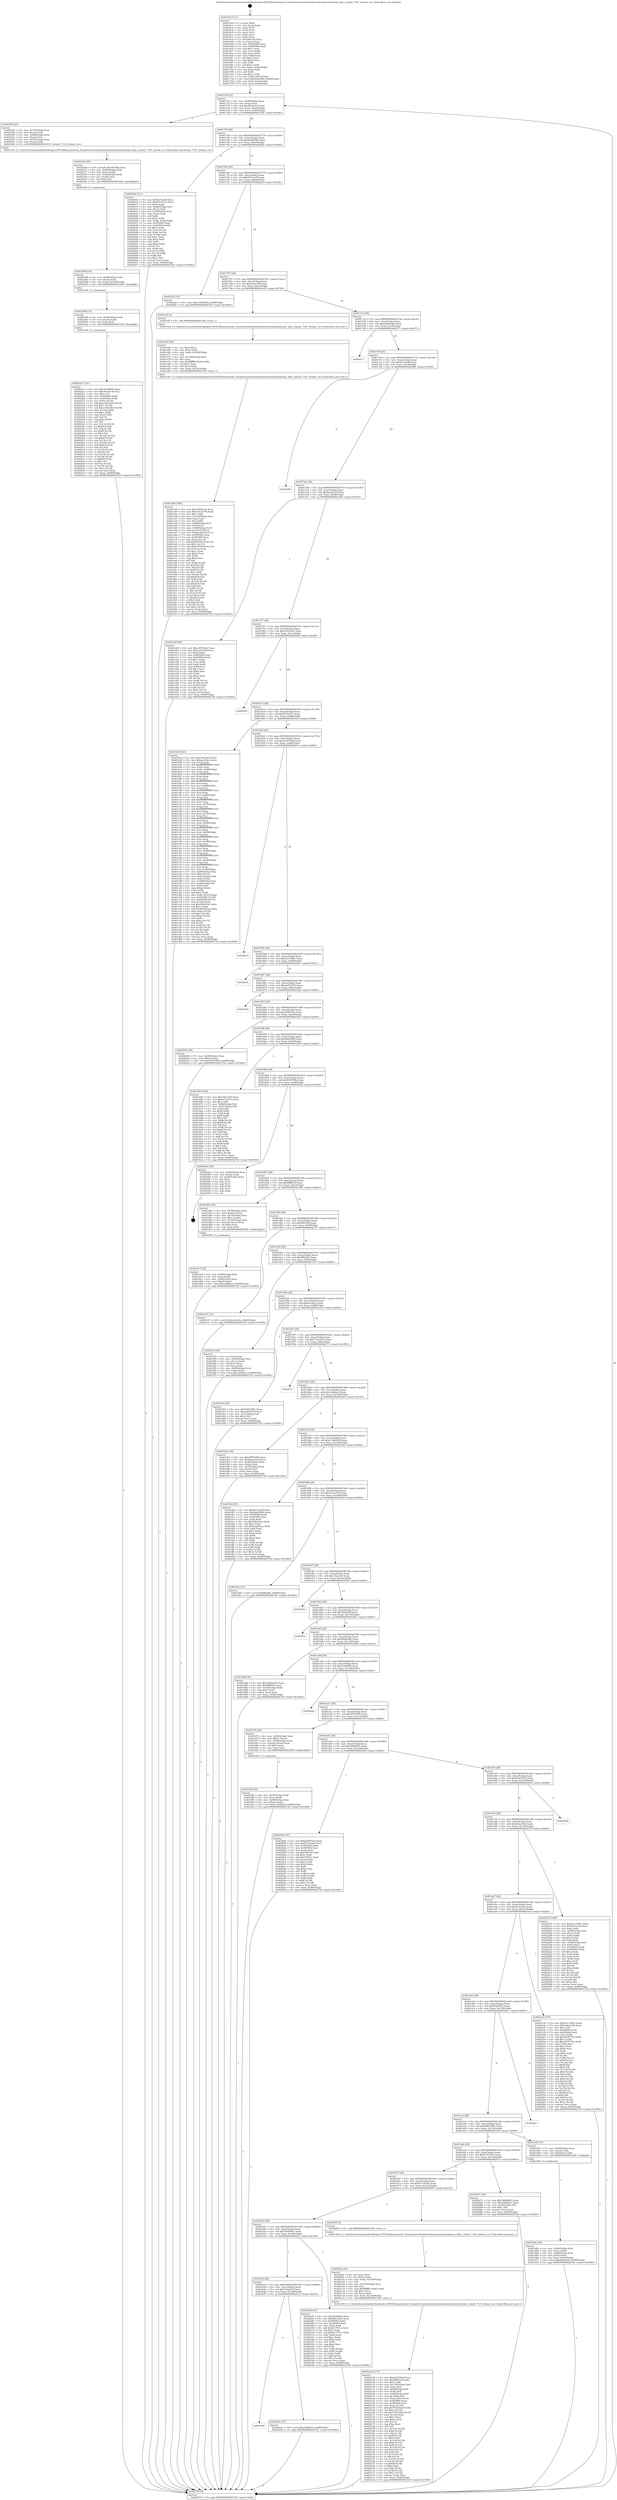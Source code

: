 digraph "0x4016c0" {
  label = "0x4016c0 (/mnt/c/Users/mathe/Desktop/tcc/POCII/binaries/extr_linuxdriversnetethernetbroadcombnx2xbnx2x_link.c_bnx2x_7101_format_ver_Final-ollvm.out::main(0))"
  labelloc = "t"
  node[shape=record]

  Entry [label="",width=0.3,height=0.3,shape=circle,fillcolor=black,style=filled]
  "0x40172f" [label="{
     0x40172f [32]\l
     | [instrs]\l
     &nbsp;&nbsp;0x40172f \<+6\>: mov -0x98(%rbp),%eax\l
     &nbsp;&nbsp;0x401735 \<+2\>: mov %eax,%ecx\l
     &nbsp;&nbsp;0x401737 \<+6\>: sub $0x84e3efcb,%ecx\l
     &nbsp;&nbsp;0x40173d \<+6\>: mov %eax,-0xac(%rbp)\l
     &nbsp;&nbsp;0x401743 \<+6\>: mov %ecx,-0xb0(%rbp)\l
     &nbsp;&nbsp;0x401749 \<+6\>: je 0000000000402350 \<main+0xc90\>\l
  }"]
  "0x402350" [label="{
     0x402350 [25]\l
     | [instrs]\l
     &nbsp;&nbsp;0x402350 \<+4\>: mov -0x78(%rbp),%rax\l
     &nbsp;&nbsp;0x402354 \<+2\>: mov (%rax),%edi\l
     &nbsp;&nbsp;0x402356 \<+4\>: mov -0x68(%rbp),%rax\l
     &nbsp;&nbsp;0x40235a \<+3\>: mov (%rax),%rsi\l
     &nbsp;&nbsp;0x40235d \<+4\>: mov -0x50(%rbp),%rax\l
     &nbsp;&nbsp;0x402361 \<+3\>: mov (%rax),%rdx\l
     &nbsp;&nbsp;0x402364 \<+5\>: call 0000000000401410 \<bnx2x_7101_format_ver\>\l
     | [calls]\l
     &nbsp;&nbsp;0x401410 \{1\} (/mnt/c/Users/mathe/Desktop/tcc/POCII/binaries/extr_linuxdriversnetethernetbroadcombnx2xbnx2x_link.c_bnx2x_7101_format_ver_Final-ollvm.out::bnx2x_7101_format_ver)\l
  }"]
  "0x40174f" [label="{
     0x40174f [28]\l
     | [instrs]\l
     &nbsp;&nbsp;0x40174f \<+5\>: jmp 0000000000401754 \<main+0x94\>\l
     &nbsp;&nbsp;0x401754 \<+6\>: mov -0xac(%rbp),%eax\l
     &nbsp;&nbsp;0x40175a \<+5\>: sub $0x8ad95664,%eax\l
     &nbsp;&nbsp;0x40175f \<+6\>: mov %eax,-0xb4(%rbp)\l
     &nbsp;&nbsp;0x401765 \<+6\>: je 000000000040200d \<main+0x94d\>\l
  }"]
  Exit [label="",width=0.3,height=0.3,shape=circle,fillcolor=black,style=filled,peripheries=2]
  "0x40200d" [label="{
     0x40200d [111]\l
     | [instrs]\l
     &nbsp;&nbsp;0x40200d \<+5\>: mov $0xba7eeebf,%eax\l
     &nbsp;&nbsp;0x402012 \<+5\>: mov $0x6727f1e3,%ecx\l
     &nbsp;&nbsp;0x402017 \<+2\>: xor %edx,%edx\l
     &nbsp;&nbsp;0x402019 \<+4\>: mov -0x48(%rbp),%rsi\l
     &nbsp;&nbsp;0x40201d \<+2\>: mov (%rsi),%edi\l
     &nbsp;&nbsp;0x40201f \<+4\>: mov -0x58(%rbp),%rsi\l
     &nbsp;&nbsp;0x402023 \<+2\>: cmp (%rsi),%edi\l
     &nbsp;&nbsp;0x402025 \<+4\>: setl %r8b\l
     &nbsp;&nbsp;0x402029 \<+4\>: and $0x1,%r8b\l
     &nbsp;&nbsp;0x40202d \<+4\>: mov %r8b,-0x29(%rbp)\l
     &nbsp;&nbsp;0x402031 \<+7\>: mov 0x405060,%edi\l
     &nbsp;&nbsp;0x402038 \<+8\>: mov 0x405064,%r9d\l
     &nbsp;&nbsp;0x402040 \<+3\>: sub $0x1,%edx\l
     &nbsp;&nbsp;0x402043 \<+3\>: mov %edi,%r10d\l
     &nbsp;&nbsp;0x402046 \<+3\>: add %edx,%r10d\l
     &nbsp;&nbsp;0x402049 \<+4\>: imul %r10d,%edi\l
     &nbsp;&nbsp;0x40204d \<+3\>: and $0x1,%edi\l
     &nbsp;&nbsp;0x402050 \<+3\>: cmp $0x0,%edi\l
     &nbsp;&nbsp;0x402053 \<+4\>: sete %r8b\l
     &nbsp;&nbsp;0x402057 \<+4\>: cmp $0xa,%r9d\l
     &nbsp;&nbsp;0x40205b \<+4\>: setl %r11b\l
     &nbsp;&nbsp;0x40205f \<+3\>: mov %r8b,%bl\l
     &nbsp;&nbsp;0x402062 \<+3\>: and %r11b,%bl\l
     &nbsp;&nbsp;0x402065 \<+3\>: xor %r11b,%r8b\l
     &nbsp;&nbsp;0x402068 \<+3\>: or %r8b,%bl\l
     &nbsp;&nbsp;0x40206b \<+3\>: test $0x1,%bl\l
     &nbsp;&nbsp;0x40206e \<+3\>: cmovne %ecx,%eax\l
     &nbsp;&nbsp;0x402071 \<+6\>: mov %eax,-0x98(%rbp)\l
     &nbsp;&nbsp;0x402077 \<+5\>: jmp 0000000000402720 \<main+0x1060\>\l
  }"]
  "0x40176b" [label="{
     0x40176b [28]\l
     | [instrs]\l
     &nbsp;&nbsp;0x40176b \<+5\>: jmp 0000000000401770 \<main+0xb0\>\l
     &nbsp;&nbsp;0x401770 \<+6\>: mov -0xac(%rbp),%eax\l
     &nbsp;&nbsp;0x401776 \<+5\>: sub $0x9721ea7f,%eax\l
     &nbsp;&nbsp;0x40177b \<+6\>: mov %eax,-0xb8(%rbp)\l
     &nbsp;&nbsp;0x401781 \<+6\>: je 00000000004022e6 \<main+0xc26\>\l
  }"]
  "0x401b5b" [label="{
     0x401b5b\l
  }", style=dashed]
  "0x4022e6" [label="{
     0x4022e6 [15]\l
     | [instrs]\l
     &nbsp;&nbsp;0x4022e6 \<+10\>: movl $0x13448209,-0x98(%rbp)\l
     &nbsp;&nbsp;0x4022f0 \<+5\>: jmp 0000000000402720 \<main+0x1060\>\l
  }"]
  "0x401787" [label="{
     0x401787 [28]\l
     | [instrs]\l
     &nbsp;&nbsp;0x401787 \<+5\>: jmp 000000000040178c \<main+0xcc\>\l
     &nbsp;&nbsp;0x40178c \<+6\>: mov -0xac(%rbp),%eax\l
     &nbsp;&nbsp;0x401792 \<+5\>: sub $0xaa5ce34f,%eax\l
     &nbsp;&nbsp;0x401797 \<+6\>: mov %eax,-0xbc(%rbp)\l
     &nbsp;&nbsp;0x40179d \<+6\>: je 0000000000401e5f \<main+0x79f\>\l
  }"]
  "0x40243e" [label="{
     0x40243e [15]\l
     | [instrs]\l
     &nbsp;&nbsp;0x40243e \<+10\>: movl $0xef39b23a,-0x98(%rbp)\l
     &nbsp;&nbsp;0x402448 \<+5\>: jmp 0000000000402720 \<main+0x1060\>\l
  }"]
  "0x401e5f" [label="{
     0x401e5f [5]\l
     | [instrs]\l
     &nbsp;&nbsp;0x401e5f \<+5\>: call 0000000000401160 \<next_i\>\l
     | [calls]\l
     &nbsp;&nbsp;0x401160 \{1\} (/mnt/c/Users/mathe/Desktop/tcc/POCII/binaries/extr_linuxdriversnetethernetbroadcombnx2xbnx2x_link.c_bnx2x_7101_format_ver_Final-ollvm.out::next_i)\l
  }"]
  "0x4017a3" [label="{
     0x4017a3 [28]\l
     | [instrs]\l
     &nbsp;&nbsp;0x4017a3 \<+5\>: jmp 00000000004017a8 \<main+0xe8\>\l
     &nbsp;&nbsp;0x4017a8 \<+6\>: mov -0xac(%rbp),%eax\l
     &nbsp;&nbsp;0x4017ae \<+5\>: sub $0xb42816db,%eax\l
     &nbsp;&nbsp;0x4017b3 \<+6\>: mov %eax,-0xc0(%rbp)\l
     &nbsp;&nbsp;0x4017b9 \<+6\>: je 0000000000402517 \<main+0xe57\>\l
  }"]
  "0x4023a7" [label="{
     0x4023a7 [151]\l
     | [instrs]\l
     &nbsp;&nbsp;0x4023a7 \<+5\>: mov $0x2cb89df2,%eax\l
     &nbsp;&nbsp;0x4023ac \<+5\>: mov $0x7bee813f,%esi\l
     &nbsp;&nbsp;0x4023b1 \<+2\>: mov $0x1,%cl\l
     &nbsp;&nbsp;0x4023b3 \<+8\>: mov 0x405060,%r8d\l
     &nbsp;&nbsp;0x4023bb \<+8\>: mov 0x405064,%r9d\l
     &nbsp;&nbsp;0x4023c3 \<+3\>: mov %r8d,%r10d\l
     &nbsp;&nbsp;0x4023c6 \<+7\>: add $0xe1491d03,%r10d\l
     &nbsp;&nbsp;0x4023cd \<+4\>: sub $0x1,%r10d\l
     &nbsp;&nbsp;0x4023d1 \<+7\>: sub $0xe1491d03,%r10d\l
     &nbsp;&nbsp;0x4023d8 \<+4\>: imul %r10d,%r8d\l
     &nbsp;&nbsp;0x4023dc \<+4\>: and $0x1,%r8d\l
     &nbsp;&nbsp;0x4023e0 \<+4\>: cmp $0x0,%r8d\l
     &nbsp;&nbsp;0x4023e4 \<+4\>: sete %r11b\l
     &nbsp;&nbsp;0x4023e8 \<+4\>: cmp $0xa,%r9d\l
     &nbsp;&nbsp;0x4023ec \<+3\>: setl %bl\l
     &nbsp;&nbsp;0x4023ef \<+3\>: mov %r11b,%r14b\l
     &nbsp;&nbsp;0x4023f2 \<+4\>: xor $0xff,%r14b\l
     &nbsp;&nbsp;0x4023f6 \<+3\>: mov %bl,%r15b\l
     &nbsp;&nbsp;0x4023f9 \<+4\>: xor $0xff,%r15b\l
     &nbsp;&nbsp;0x4023fd \<+3\>: xor $0x1,%cl\l
     &nbsp;&nbsp;0x402400 \<+3\>: mov %r14b,%r12b\l
     &nbsp;&nbsp;0x402403 \<+4\>: and $0xff,%r12b\l
     &nbsp;&nbsp;0x402407 \<+3\>: and %cl,%r11b\l
     &nbsp;&nbsp;0x40240a \<+3\>: mov %r15b,%r13b\l
     &nbsp;&nbsp;0x40240d \<+4\>: and $0xff,%r13b\l
     &nbsp;&nbsp;0x402411 \<+2\>: and %cl,%bl\l
     &nbsp;&nbsp;0x402413 \<+3\>: or %r11b,%r12b\l
     &nbsp;&nbsp;0x402416 \<+3\>: or %bl,%r13b\l
     &nbsp;&nbsp;0x402419 \<+3\>: xor %r13b,%r12b\l
     &nbsp;&nbsp;0x40241c \<+3\>: or %r15b,%r14b\l
     &nbsp;&nbsp;0x40241f \<+4\>: xor $0xff,%r14b\l
     &nbsp;&nbsp;0x402423 \<+3\>: or $0x1,%cl\l
     &nbsp;&nbsp;0x402426 \<+3\>: and %cl,%r14b\l
     &nbsp;&nbsp;0x402429 \<+3\>: or %r14b,%r12b\l
     &nbsp;&nbsp;0x40242c \<+4\>: test $0x1,%r12b\l
     &nbsp;&nbsp;0x402430 \<+3\>: cmovne %esi,%eax\l
     &nbsp;&nbsp;0x402433 \<+6\>: mov %eax,-0x98(%rbp)\l
     &nbsp;&nbsp;0x402439 \<+5\>: jmp 0000000000402720 \<main+0x1060\>\l
  }"]
  "0x402517" [label="{
     0x402517\l
  }", style=dashed]
  "0x4017bf" [label="{
     0x4017bf [28]\l
     | [instrs]\l
     &nbsp;&nbsp;0x4017bf \<+5\>: jmp 00000000004017c4 \<main+0x104\>\l
     &nbsp;&nbsp;0x4017c4 \<+6\>: mov -0xac(%rbp),%eax\l
     &nbsp;&nbsp;0x4017ca \<+5\>: sub $0xba7eeebf,%eax\l
     &nbsp;&nbsp;0x4017cf \<+6\>: mov %eax,-0xc4(%rbp)\l
     &nbsp;&nbsp;0x4017d5 \<+6\>: je 00000000004025f9 \<main+0xf39\>\l
  }"]
  "0x402398" [label="{
     0x402398 [15]\l
     | [instrs]\l
     &nbsp;&nbsp;0x402398 \<+4\>: mov -0x50(%rbp),%rdx\l
     &nbsp;&nbsp;0x40239c \<+3\>: mov (%rdx),%rdx\l
     &nbsp;&nbsp;0x40239f \<+3\>: mov %rdx,%rdi\l
     &nbsp;&nbsp;0x4023a2 \<+5\>: call 0000000000401030 \<free@plt\>\l
     | [calls]\l
     &nbsp;&nbsp;0x401030 \{1\} (unknown)\l
  }"]
  "0x4025f9" [label="{
     0x4025f9\l
  }", style=dashed]
  "0x4017db" [label="{
     0x4017db [28]\l
     | [instrs]\l
     &nbsp;&nbsp;0x4017db \<+5\>: jmp 00000000004017e0 \<main+0x120\>\l
     &nbsp;&nbsp;0x4017e0 \<+6\>: mov -0xac(%rbp),%eax\l
     &nbsp;&nbsp;0x4017e6 \<+5\>: sub $0xbaac2a10,%eax\l
     &nbsp;&nbsp;0x4017eb \<+6\>: mov %eax,-0xc8(%rbp)\l
     &nbsp;&nbsp;0x4017f1 \<+6\>: je 0000000000401e09 \<main+0x749\>\l
  }"]
  "0x402386" [label="{
     0x402386 [18]\l
     | [instrs]\l
     &nbsp;&nbsp;0x402386 \<+4\>: mov -0x68(%rbp),%rdx\l
     &nbsp;&nbsp;0x40238a \<+3\>: mov (%rdx),%rdi\l
     &nbsp;&nbsp;0x40238d \<+6\>: mov %eax,-0x158(%rbp)\l
     &nbsp;&nbsp;0x402393 \<+5\>: call 0000000000401030 \<free@plt\>\l
     | [calls]\l
     &nbsp;&nbsp;0x401030 \{1\} (unknown)\l
  }"]
  "0x401e09" [label="{
     0x401e09 [86]\l
     | [instrs]\l
     &nbsp;&nbsp;0x401e09 \<+5\>: mov $0xc4554ce4,%eax\l
     &nbsp;&nbsp;0x401e0e \<+5\>: mov $0xaa5ce34f,%ecx\l
     &nbsp;&nbsp;0x401e13 \<+2\>: xor %edx,%edx\l
     &nbsp;&nbsp;0x401e15 \<+7\>: mov 0x405060,%esi\l
     &nbsp;&nbsp;0x401e1c \<+7\>: mov 0x405064,%edi\l
     &nbsp;&nbsp;0x401e23 \<+3\>: sub $0x1,%edx\l
     &nbsp;&nbsp;0x401e26 \<+3\>: mov %esi,%r8d\l
     &nbsp;&nbsp;0x401e29 \<+3\>: add %edx,%r8d\l
     &nbsp;&nbsp;0x401e2c \<+4\>: imul %r8d,%esi\l
     &nbsp;&nbsp;0x401e30 \<+3\>: and $0x1,%esi\l
     &nbsp;&nbsp;0x401e33 \<+3\>: cmp $0x0,%esi\l
     &nbsp;&nbsp;0x401e36 \<+4\>: sete %r9b\l
     &nbsp;&nbsp;0x401e3a \<+3\>: cmp $0xa,%edi\l
     &nbsp;&nbsp;0x401e3d \<+4\>: setl %r10b\l
     &nbsp;&nbsp;0x401e41 \<+3\>: mov %r9b,%r11b\l
     &nbsp;&nbsp;0x401e44 \<+3\>: and %r10b,%r11b\l
     &nbsp;&nbsp;0x401e47 \<+3\>: xor %r10b,%r9b\l
     &nbsp;&nbsp;0x401e4a \<+3\>: or %r9b,%r11b\l
     &nbsp;&nbsp;0x401e4d \<+4\>: test $0x1,%r11b\l
     &nbsp;&nbsp;0x401e51 \<+3\>: cmovne %ecx,%eax\l
     &nbsp;&nbsp;0x401e54 \<+6\>: mov %eax,-0x98(%rbp)\l
     &nbsp;&nbsp;0x401e5a \<+5\>: jmp 0000000000402720 \<main+0x1060\>\l
  }"]
  "0x4017f7" [label="{
     0x4017f7 [28]\l
     | [instrs]\l
     &nbsp;&nbsp;0x4017f7 \<+5\>: jmp 00000000004017fc \<main+0x13c\>\l
     &nbsp;&nbsp;0x4017fc \<+6\>: mov -0xac(%rbp),%eax\l
     &nbsp;&nbsp;0x401802 \<+5\>: sub $0xc4554ce4,%eax\l
     &nbsp;&nbsp;0x401807 \<+6\>: mov %eax,-0xcc(%rbp)\l
     &nbsp;&nbsp;0x40180d \<+6\>: je 000000000040259f \<main+0xedf\>\l
  }"]
  "0x402369" [label="{
     0x402369 [29]\l
     | [instrs]\l
     &nbsp;&nbsp;0x402369 \<+10\>: movabs $0x4030b6,%rdi\l
     &nbsp;&nbsp;0x402373 \<+4\>: mov -0x40(%rbp),%rdx\l
     &nbsp;&nbsp;0x402377 \<+2\>: mov %eax,(%rdx)\l
     &nbsp;&nbsp;0x402379 \<+4\>: mov -0x40(%rbp),%rdx\l
     &nbsp;&nbsp;0x40237d \<+2\>: mov (%rdx),%esi\l
     &nbsp;&nbsp;0x40237f \<+2\>: mov $0x0,%al\l
     &nbsp;&nbsp;0x402381 \<+5\>: call 0000000000401040 \<printf@plt\>\l
     | [calls]\l
     &nbsp;&nbsp;0x401040 \{1\} (unknown)\l
  }"]
  "0x40259f" [label="{
     0x40259f\l
  }", style=dashed]
  "0x401813" [label="{
     0x401813 [28]\l
     | [instrs]\l
     &nbsp;&nbsp;0x401813 \<+5\>: jmp 0000000000401818 \<main+0x158\>\l
     &nbsp;&nbsp;0x401818 \<+6\>: mov -0xac(%rbp),%eax\l
     &nbsp;&nbsp;0x40181e \<+5\>: sub $0xdc51ae7c,%eax\l
     &nbsp;&nbsp;0x401823 \<+6\>: mov %eax,-0xd0(%rbp)\l
     &nbsp;&nbsp;0x401829 \<+6\>: je 0000000000401bcf \<main+0x50f\>\l
  }"]
  "0x401b3f" [label="{
     0x401b3f [28]\l
     | [instrs]\l
     &nbsp;&nbsp;0x401b3f \<+5\>: jmp 0000000000401b44 \<main+0x484\>\l
     &nbsp;&nbsp;0x401b44 \<+6\>: mov -0xac(%rbp),%eax\l
     &nbsp;&nbsp;0x401b4a \<+5\>: sub $0x7bee813f,%eax\l
     &nbsp;&nbsp;0x401b4f \<+6\>: mov %eax,-0x144(%rbp)\l
     &nbsp;&nbsp;0x401b55 \<+6\>: je 000000000040243e \<main+0xd7e\>\l
  }"]
  "0x401bcf" [label="{
     0x401bcf [321]\l
     | [instrs]\l
     &nbsp;&nbsp;0x401bcf \<+5\>: mov $0x162ccfe5,%eax\l
     &nbsp;&nbsp;0x401bd4 \<+5\>: mov $0xae14bce,%ecx\l
     &nbsp;&nbsp;0x401bd9 \<+3\>: mov %rsp,%rdx\l
     &nbsp;&nbsp;0x401bdc \<+4\>: add $0xfffffffffffffff0,%rdx\l
     &nbsp;&nbsp;0x401be0 \<+3\>: mov %rdx,%rsp\l
     &nbsp;&nbsp;0x401be3 \<+7\>: mov %rdx,-0x90(%rbp)\l
     &nbsp;&nbsp;0x401bea \<+3\>: mov %rsp,%rdx\l
     &nbsp;&nbsp;0x401bed \<+4\>: add $0xfffffffffffffff0,%rdx\l
     &nbsp;&nbsp;0x401bf1 \<+3\>: mov %rdx,%rsp\l
     &nbsp;&nbsp;0x401bf4 \<+3\>: mov %rsp,%rsi\l
     &nbsp;&nbsp;0x401bf7 \<+4\>: add $0xfffffffffffffff0,%rsi\l
     &nbsp;&nbsp;0x401bfb \<+3\>: mov %rsi,%rsp\l
     &nbsp;&nbsp;0x401bfe \<+7\>: mov %rsi,-0x88(%rbp)\l
     &nbsp;&nbsp;0x401c05 \<+3\>: mov %rsp,%rsi\l
     &nbsp;&nbsp;0x401c08 \<+4\>: add $0xfffffffffffffff0,%rsi\l
     &nbsp;&nbsp;0x401c0c \<+3\>: mov %rsi,%rsp\l
     &nbsp;&nbsp;0x401c0f \<+4\>: mov %rsi,-0x80(%rbp)\l
     &nbsp;&nbsp;0x401c13 \<+3\>: mov %rsp,%rsi\l
     &nbsp;&nbsp;0x401c16 \<+4\>: add $0xfffffffffffffff0,%rsi\l
     &nbsp;&nbsp;0x401c1a \<+3\>: mov %rsi,%rsp\l
     &nbsp;&nbsp;0x401c1d \<+4\>: mov %rsi,-0x78(%rbp)\l
     &nbsp;&nbsp;0x401c21 \<+3\>: mov %rsp,%rsi\l
     &nbsp;&nbsp;0x401c24 \<+4\>: add $0xfffffffffffffff0,%rsi\l
     &nbsp;&nbsp;0x401c28 \<+3\>: mov %rsi,%rsp\l
     &nbsp;&nbsp;0x401c2b \<+4\>: mov %rsi,-0x70(%rbp)\l
     &nbsp;&nbsp;0x401c2f \<+3\>: mov %rsp,%rsi\l
     &nbsp;&nbsp;0x401c32 \<+4\>: add $0xfffffffffffffff0,%rsi\l
     &nbsp;&nbsp;0x401c36 \<+3\>: mov %rsi,%rsp\l
     &nbsp;&nbsp;0x401c39 \<+4\>: mov %rsi,-0x68(%rbp)\l
     &nbsp;&nbsp;0x401c3d \<+3\>: mov %rsp,%rsi\l
     &nbsp;&nbsp;0x401c40 \<+4\>: add $0xfffffffffffffff0,%rsi\l
     &nbsp;&nbsp;0x401c44 \<+3\>: mov %rsi,%rsp\l
     &nbsp;&nbsp;0x401c47 \<+4\>: mov %rsi,-0x60(%rbp)\l
     &nbsp;&nbsp;0x401c4b \<+3\>: mov %rsp,%rsi\l
     &nbsp;&nbsp;0x401c4e \<+4\>: add $0xfffffffffffffff0,%rsi\l
     &nbsp;&nbsp;0x401c52 \<+3\>: mov %rsi,%rsp\l
     &nbsp;&nbsp;0x401c55 \<+4\>: mov %rsi,-0x58(%rbp)\l
     &nbsp;&nbsp;0x401c59 \<+3\>: mov %rsp,%rsi\l
     &nbsp;&nbsp;0x401c5c \<+4\>: add $0xfffffffffffffff0,%rsi\l
     &nbsp;&nbsp;0x401c60 \<+3\>: mov %rsi,%rsp\l
     &nbsp;&nbsp;0x401c63 \<+4\>: mov %rsi,-0x50(%rbp)\l
     &nbsp;&nbsp;0x401c67 \<+3\>: mov %rsp,%rsi\l
     &nbsp;&nbsp;0x401c6a \<+4\>: add $0xfffffffffffffff0,%rsi\l
     &nbsp;&nbsp;0x401c6e \<+3\>: mov %rsi,%rsp\l
     &nbsp;&nbsp;0x401c71 \<+4\>: mov %rsi,-0x48(%rbp)\l
     &nbsp;&nbsp;0x401c75 \<+3\>: mov %rsp,%rsi\l
     &nbsp;&nbsp;0x401c78 \<+4\>: add $0xfffffffffffffff0,%rsi\l
     &nbsp;&nbsp;0x401c7c \<+3\>: mov %rsi,%rsp\l
     &nbsp;&nbsp;0x401c7f \<+4\>: mov %rsi,-0x40(%rbp)\l
     &nbsp;&nbsp;0x401c83 \<+7\>: mov -0x90(%rbp),%rsi\l
     &nbsp;&nbsp;0x401c8a \<+6\>: movl $0x0,(%rsi)\l
     &nbsp;&nbsp;0x401c90 \<+6\>: mov -0x9c(%rbp),%edi\l
     &nbsp;&nbsp;0x401c96 \<+2\>: mov %edi,(%rdx)\l
     &nbsp;&nbsp;0x401c98 \<+7\>: mov -0x88(%rbp),%rsi\l
     &nbsp;&nbsp;0x401c9f \<+7\>: mov -0xa8(%rbp),%r8\l
     &nbsp;&nbsp;0x401ca6 \<+3\>: mov %r8,(%rsi)\l
     &nbsp;&nbsp;0x401ca9 \<+3\>: cmpl $0x2,(%rdx)\l
     &nbsp;&nbsp;0x401cac \<+4\>: setne %r9b\l
     &nbsp;&nbsp;0x401cb0 \<+4\>: and $0x1,%r9b\l
     &nbsp;&nbsp;0x401cb4 \<+4\>: mov %r9b,-0x31(%rbp)\l
     &nbsp;&nbsp;0x401cb8 \<+8\>: mov 0x405060,%r10d\l
     &nbsp;&nbsp;0x401cc0 \<+8\>: mov 0x405064,%r11d\l
     &nbsp;&nbsp;0x401cc8 \<+3\>: mov %r10d,%ebx\l
     &nbsp;&nbsp;0x401ccb \<+6\>: sub $0xf642d16c,%ebx\l
     &nbsp;&nbsp;0x401cd1 \<+3\>: sub $0x1,%ebx\l
     &nbsp;&nbsp;0x401cd4 \<+6\>: add $0xf642d16c,%ebx\l
     &nbsp;&nbsp;0x401cda \<+4\>: imul %ebx,%r10d\l
     &nbsp;&nbsp;0x401cde \<+4\>: and $0x1,%r10d\l
     &nbsp;&nbsp;0x401ce2 \<+4\>: cmp $0x0,%r10d\l
     &nbsp;&nbsp;0x401ce6 \<+4\>: sete %r9b\l
     &nbsp;&nbsp;0x401cea \<+4\>: cmp $0xa,%r11d\l
     &nbsp;&nbsp;0x401cee \<+4\>: setl %r14b\l
     &nbsp;&nbsp;0x401cf2 \<+3\>: mov %r9b,%r15b\l
     &nbsp;&nbsp;0x401cf5 \<+3\>: and %r14b,%r15b\l
     &nbsp;&nbsp;0x401cf8 \<+3\>: xor %r14b,%r9b\l
     &nbsp;&nbsp;0x401cfb \<+3\>: or %r9b,%r15b\l
     &nbsp;&nbsp;0x401cfe \<+4\>: test $0x1,%r15b\l
     &nbsp;&nbsp;0x401d02 \<+3\>: cmovne %ecx,%eax\l
     &nbsp;&nbsp;0x401d05 \<+6\>: mov %eax,-0x98(%rbp)\l
     &nbsp;&nbsp;0x401d0b \<+5\>: jmp 0000000000402720 \<main+0x1060\>\l
  }"]
  "0x40182f" [label="{
     0x40182f [28]\l
     | [instrs]\l
     &nbsp;&nbsp;0x40182f \<+5\>: jmp 0000000000401834 \<main+0x174\>\l
     &nbsp;&nbsp;0x401834 \<+6\>: mov -0xac(%rbp),%eax\l
     &nbsp;&nbsp;0x40183a \<+5\>: sub $0xdc547bed,%eax\l
     &nbsp;&nbsp;0x40183f \<+6\>: mov %eax,-0xd4(%rbp)\l
     &nbsp;&nbsp;0x401845 \<+6\>: je 000000000040261e \<main+0xf5e\>\l
  }"]
  "0x4022f5" [label="{
     0x4022f5 [91]\l
     | [instrs]\l
     &nbsp;&nbsp;0x4022f5 \<+5\>: mov $0x2cb89df2,%eax\l
     &nbsp;&nbsp;0x4022fa \<+5\>: mov $0x84e3efcb,%ecx\l
     &nbsp;&nbsp;0x4022ff \<+7\>: mov 0x405060,%edx\l
     &nbsp;&nbsp;0x402306 \<+7\>: mov 0x405064,%esi\l
     &nbsp;&nbsp;0x40230d \<+2\>: mov %edx,%edi\l
     &nbsp;&nbsp;0x40230f \<+6\>: add $0xfe1797c2,%edi\l
     &nbsp;&nbsp;0x402315 \<+3\>: sub $0x1,%edi\l
     &nbsp;&nbsp;0x402318 \<+6\>: sub $0xfe1797c2,%edi\l
     &nbsp;&nbsp;0x40231e \<+3\>: imul %edi,%edx\l
     &nbsp;&nbsp;0x402321 \<+3\>: and $0x1,%edx\l
     &nbsp;&nbsp;0x402324 \<+3\>: cmp $0x0,%edx\l
     &nbsp;&nbsp;0x402327 \<+4\>: sete %r8b\l
     &nbsp;&nbsp;0x40232b \<+3\>: cmp $0xa,%esi\l
     &nbsp;&nbsp;0x40232e \<+4\>: setl %r9b\l
     &nbsp;&nbsp;0x402332 \<+3\>: mov %r8b,%r10b\l
     &nbsp;&nbsp;0x402335 \<+3\>: and %r9b,%r10b\l
     &nbsp;&nbsp;0x402338 \<+3\>: xor %r9b,%r8b\l
     &nbsp;&nbsp;0x40233b \<+3\>: or %r8b,%r10b\l
     &nbsp;&nbsp;0x40233e \<+4\>: test $0x1,%r10b\l
     &nbsp;&nbsp;0x402342 \<+3\>: cmovne %ecx,%eax\l
     &nbsp;&nbsp;0x402345 \<+6\>: mov %eax,-0x98(%rbp)\l
     &nbsp;&nbsp;0x40234b \<+5\>: jmp 0000000000402720 \<main+0x1060\>\l
  }"]
  "0x40261e" [label="{
     0x40261e\l
  }", style=dashed]
  "0x40184b" [label="{
     0x40184b [28]\l
     | [instrs]\l
     &nbsp;&nbsp;0x40184b \<+5\>: jmp 0000000000401850 \<main+0x190\>\l
     &nbsp;&nbsp;0x401850 \<+6\>: mov -0xac(%rbp),%eax\l
     &nbsp;&nbsp;0x401856 \<+5\>: sub $0xeb133081,%eax\l
     &nbsp;&nbsp;0x40185b \<+6\>: mov %eax,-0xd8(%rbp)\l
     &nbsp;&nbsp;0x401861 \<+6\>: je 0000000000402681 \<main+0xfc1\>\l
  }"]
  "0x402126" [label="{
     0x402126 [177]\l
     | [instrs]\l
     &nbsp;&nbsp;0x402126 \<+5\>: mov $0xdc547bed,%ecx\l
     &nbsp;&nbsp;0x40212b \<+5\>: mov $0x48835ef,%edx\l
     &nbsp;&nbsp;0x402130 \<+3\>: mov $0x1,%dil\l
     &nbsp;&nbsp;0x402133 \<+6\>: mov -0x154(%rbp),%esi\l
     &nbsp;&nbsp;0x402139 \<+3\>: imul %eax,%esi\l
     &nbsp;&nbsp;0x40213c \<+4\>: mov -0x50(%rbp),%r8\l
     &nbsp;&nbsp;0x402140 \<+3\>: mov (%r8),%r8\l
     &nbsp;&nbsp;0x402143 \<+4\>: mov -0x48(%rbp),%r9\l
     &nbsp;&nbsp;0x402147 \<+3\>: movslq (%r9),%r9\l
     &nbsp;&nbsp;0x40214a \<+4\>: mov %esi,(%r8,%r9,4)\l
     &nbsp;&nbsp;0x40214e \<+7\>: mov 0x405060,%eax\l
     &nbsp;&nbsp;0x402155 \<+7\>: mov 0x405064,%esi\l
     &nbsp;&nbsp;0x40215c \<+3\>: mov %eax,%r10d\l
     &nbsp;&nbsp;0x40215f \<+7\>: add $0x7910c6af,%r10d\l
     &nbsp;&nbsp;0x402166 \<+4\>: sub $0x1,%r10d\l
     &nbsp;&nbsp;0x40216a \<+7\>: sub $0x7910c6af,%r10d\l
     &nbsp;&nbsp;0x402171 \<+4\>: imul %r10d,%eax\l
     &nbsp;&nbsp;0x402175 \<+3\>: and $0x1,%eax\l
     &nbsp;&nbsp;0x402178 \<+3\>: cmp $0x0,%eax\l
     &nbsp;&nbsp;0x40217b \<+4\>: sete %r11b\l
     &nbsp;&nbsp;0x40217f \<+3\>: cmp $0xa,%esi\l
     &nbsp;&nbsp;0x402182 \<+3\>: setl %bl\l
     &nbsp;&nbsp;0x402185 \<+3\>: mov %r11b,%r14b\l
     &nbsp;&nbsp;0x402188 \<+4\>: xor $0xff,%r14b\l
     &nbsp;&nbsp;0x40218c \<+3\>: mov %bl,%r15b\l
     &nbsp;&nbsp;0x40218f \<+4\>: xor $0xff,%r15b\l
     &nbsp;&nbsp;0x402193 \<+4\>: xor $0x0,%dil\l
     &nbsp;&nbsp;0x402197 \<+3\>: mov %r14b,%r12b\l
     &nbsp;&nbsp;0x40219a \<+4\>: and $0x0,%r12b\l
     &nbsp;&nbsp;0x40219e \<+3\>: and %dil,%r11b\l
     &nbsp;&nbsp;0x4021a1 \<+3\>: mov %r15b,%r13b\l
     &nbsp;&nbsp;0x4021a4 \<+4\>: and $0x0,%r13b\l
     &nbsp;&nbsp;0x4021a8 \<+3\>: and %dil,%bl\l
     &nbsp;&nbsp;0x4021ab \<+3\>: or %r11b,%r12b\l
     &nbsp;&nbsp;0x4021ae \<+3\>: or %bl,%r13b\l
     &nbsp;&nbsp;0x4021b1 \<+3\>: xor %r13b,%r12b\l
     &nbsp;&nbsp;0x4021b4 \<+3\>: or %r15b,%r14b\l
     &nbsp;&nbsp;0x4021b7 \<+4\>: xor $0xff,%r14b\l
     &nbsp;&nbsp;0x4021bb \<+4\>: or $0x0,%dil\l
     &nbsp;&nbsp;0x4021bf \<+3\>: and %dil,%r14b\l
     &nbsp;&nbsp;0x4021c2 \<+3\>: or %r14b,%r12b\l
     &nbsp;&nbsp;0x4021c5 \<+4\>: test $0x1,%r12b\l
     &nbsp;&nbsp;0x4021c9 \<+3\>: cmovne %edx,%ecx\l
     &nbsp;&nbsp;0x4021cc \<+6\>: mov %ecx,-0x98(%rbp)\l
     &nbsp;&nbsp;0x4021d2 \<+5\>: jmp 0000000000402720 \<main+0x1060\>\l
  }"]
  "0x402681" [label="{
     0x402681\l
  }", style=dashed]
  "0x401867" [label="{
     0x401867 [28]\l
     | [instrs]\l
     &nbsp;&nbsp;0x401867 \<+5\>: jmp 000000000040186c \<main+0x1ac\>\l
     &nbsp;&nbsp;0x40186c \<+6\>: mov -0xac(%rbp),%eax\l
     &nbsp;&nbsp;0x401872 \<+5\>: sub $0xee952470,%eax\l
     &nbsp;&nbsp;0x401877 \<+6\>: mov %eax,-0xdc(%rbp)\l
     &nbsp;&nbsp;0x40187d \<+6\>: je 0000000000401d2e \<main+0x66e\>\l
  }"]
  "0x4020fa" [label="{
     0x4020fa [44]\l
     | [instrs]\l
     &nbsp;&nbsp;0x4020fa \<+2\>: xor %ecx,%ecx\l
     &nbsp;&nbsp;0x4020fc \<+5\>: mov $0x2,%edx\l
     &nbsp;&nbsp;0x402101 \<+6\>: mov %edx,-0x150(%rbp)\l
     &nbsp;&nbsp;0x402107 \<+1\>: cltd\l
     &nbsp;&nbsp;0x402108 \<+6\>: mov -0x150(%rbp),%esi\l
     &nbsp;&nbsp;0x40210e \<+2\>: idiv %esi\l
     &nbsp;&nbsp;0x402110 \<+6\>: imul $0xfffffffe,%edx,%edx\l
     &nbsp;&nbsp;0x402116 \<+3\>: sub $0x1,%ecx\l
     &nbsp;&nbsp;0x402119 \<+2\>: sub %ecx,%edx\l
     &nbsp;&nbsp;0x40211b \<+6\>: mov %edx,-0x154(%rbp)\l
     &nbsp;&nbsp;0x402121 \<+5\>: call 0000000000401160 \<next_i\>\l
     | [calls]\l
     &nbsp;&nbsp;0x401160 \{1\} (/mnt/c/Users/mathe/Desktop/tcc/POCII/binaries/extr_linuxdriversnetethernetbroadcombnx2xbnx2x_link.c_bnx2x_7101_format_ver_Final-ollvm.out::next_i)\l
  }"]
  "0x401d2e" [label="{
     0x401d2e\l
  }", style=dashed]
  "0x401883" [label="{
     0x401883 [28]\l
     | [instrs]\l
     &nbsp;&nbsp;0x401883 \<+5\>: jmp 0000000000401888 \<main+0x1c8\>\l
     &nbsp;&nbsp;0x401888 \<+6\>: mov -0xac(%rbp),%eax\l
     &nbsp;&nbsp;0x40188e \<+5\>: sub $0xef39b23a,%eax\l
     &nbsp;&nbsp;0x401893 \<+6\>: mov %eax,-0xe0(%rbp)\l
     &nbsp;&nbsp;0x401899 \<+6\>: je 0000000000402526 \<main+0xe66\>\l
  }"]
  "0x401b23" [label="{
     0x401b23 [28]\l
     | [instrs]\l
     &nbsp;&nbsp;0x401b23 \<+5\>: jmp 0000000000401b28 \<main+0x468\>\l
     &nbsp;&nbsp;0x401b28 \<+6\>: mov -0xac(%rbp),%eax\l
     &nbsp;&nbsp;0x401b2e \<+5\>: sub $0x7bd6fb81,%eax\l
     &nbsp;&nbsp;0x401b33 \<+6\>: mov %eax,-0x140(%rbp)\l
     &nbsp;&nbsp;0x401b39 \<+6\>: je 00000000004022f5 \<main+0xc35\>\l
  }"]
  "0x402526" [label="{
     0x402526 [28]\l
     | [instrs]\l
     &nbsp;&nbsp;0x402526 \<+7\>: mov -0x90(%rbp),%rax\l
     &nbsp;&nbsp;0x40252d \<+6\>: movl $0x0,(%rax)\l
     &nbsp;&nbsp;0x402533 \<+10\>: movl $0xf5c8789e,-0x98(%rbp)\l
     &nbsp;&nbsp;0x40253d \<+5\>: jmp 0000000000402720 \<main+0x1060\>\l
  }"]
  "0x40189f" [label="{
     0x40189f [28]\l
     | [instrs]\l
     &nbsp;&nbsp;0x40189f \<+5\>: jmp 00000000004018a4 \<main+0x1e4\>\l
     &nbsp;&nbsp;0x4018a4 \<+6\>: mov -0xac(%rbp),%eax\l
     &nbsp;&nbsp;0x4018aa \<+5\>: sub $0xf2de5998,%eax\l
     &nbsp;&nbsp;0x4018af \<+6\>: mov %eax,-0xe4(%rbp)\l
     &nbsp;&nbsp;0x4018b5 \<+6\>: je 0000000000401b65 \<main+0x4a5\>\l
  }"]
  "0x4020f5" [label="{
     0x4020f5 [5]\l
     | [instrs]\l
     &nbsp;&nbsp;0x4020f5 \<+5\>: call 0000000000401160 \<next_i\>\l
     | [calls]\l
     &nbsp;&nbsp;0x401160 \{1\} (/mnt/c/Users/mathe/Desktop/tcc/POCII/binaries/extr_linuxdriversnetethernetbroadcombnx2xbnx2x_link.c_bnx2x_7101_format_ver_Final-ollvm.out::next_i)\l
  }"]
  "0x401b65" [label="{
     0x401b65 [106]\l
     | [instrs]\l
     &nbsp;&nbsp;0x401b65 \<+5\>: mov $0x162ccfe5,%eax\l
     &nbsp;&nbsp;0x401b6a \<+5\>: mov $0xdc51ae7c,%ecx\l
     &nbsp;&nbsp;0x401b6f \<+2\>: mov $0x1,%dl\l
     &nbsp;&nbsp;0x401b71 \<+7\>: mov -0x92(%rbp),%sil\l
     &nbsp;&nbsp;0x401b78 \<+7\>: mov -0x91(%rbp),%dil\l
     &nbsp;&nbsp;0x401b7f \<+3\>: mov %sil,%r8b\l
     &nbsp;&nbsp;0x401b82 \<+4\>: xor $0xff,%r8b\l
     &nbsp;&nbsp;0x401b86 \<+3\>: mov %dil,%r9b\l
     &nbsp;&nbsp;0x401b89 \<+4\>: xor $0xff,%r9b\l
     &nbsp;&nbsp;0x401b8d \<+3\>: xor $0x1,%dl\l
     &nbsp;&nbsp;0x401b90 \<+3\>: mov %r8b,%r10b\l
     &nbsp;&nbsp;0x401b93 \<+4\>: and $0xff,%r10b\l
     &nbsp;&nbsp;0x401b97 \<+3\>: and %dl,%sil\l
     &nbsp;&nbsp;0x401b9a \<+3\>: mov %r9b,%r11b\l
     &nbsp;&nbsp;0x401b9d \<+4\>: and $0xff,%r11b\l
     &nbsp;&nbsp;0x401ba1 \<+3\>: and %dl,%dil\l
     &nbsp;&nbsp;0x401ba4 \<+3\>: or %sil,%r10b\l
     &nbsp;&nbsp;0x401ba7 \<+3\>: or %dil,%r11b\l
     &nbsp;&nbsp;0x401baa \<+3\>: xor %r11b,%r10b\l
     &nbsp;&nbsp;0x401bad \<+3\>: or %r9b,%r8b\l
     &nbsp;&nbsp;0x401bb0 \<+4\>: xor $0xff,%r8b\l
     &nbsp;&nbsp;0x401bb4 \<+3\>: or $0x1,%dl\l
     &nbsp;&nbsp;0x401bb7 \<+3\>: and %dl,%r8b\l
     &nbsp;&nbsp;0x401bba \<+3\>: or %r8b,%r10b\l
     &nbsp;&nbsp;0x401bbd \<+4\>: test $0x1,%r10b\l
     &nbsp;&nbsp;0x401bc1 \<+3\>: cmovne %ecx,%eax\l
     &nbsp;&nbsp;0x401bc4 \<+6\>: mov %eax,-0x98(%rbp)\l
     &nbsp;&nbsp;0x401bca \<+5\>: jmp 0000000000402720 \<main+0x1060\>\l
  }"]
  "0x4018bb" [label="{
     0x4018bb [28]\l
     | [instrs]\l
     &nbsp;&nbsp;0x4018bb \<+5\>: jmp 00000000004018c0 \<main+0x200\>\l
     &nbsp;&nbsp;0x4018c0 \<+6\>: mov -0xac(%rbp),%eax\l
     &nbsp;&nbsp;0x4018c6 \<+5\>: sub $0xf5c8789e,%eax\l
     &nbsp;&nbsp;0x4018cb \<+6\>: mov %eax,-0xe8(%rbp)\l
     &nbsp;&nbsp;0x4018d1 \<+6\>: je 0000000000402542 \<main+0xe82\>\l
  }"]
  "0x402720" [label="{
     0x402720 [5]\l
     | [instrs]\l
     &nbsp;&nbsp;0x402720 \<+5\>: jmp 000000000040172f \<main+0x6f\>\l
  }"]
  "0x4016c0" [label="{
     0x4016c0 [111]\l
     | [instrs]\l
     &nbsp;&nbsp;0x4016c0 \<+1\>: push %rbp\l
     &nbsp;&nbsp;0x4016c1 \<+3\>: mov %rsp,%rbp\l
     &nbsp;&nbsp;0x4016c4 \<+2\>: push %r15\l
     &nbsp;&nbsp;0x4016c6 \<+2\>: push %r14\l
     &nbsp;&nbsp;0x4016c8 \<+2\>: push %r13\l
     &nbsp;&nbsp;0x4016ca \<+2\>: push %r12\l
     &nbsp;&nbsp;0x4016cc \<+1\>: push %rbx\l
     &nbsp;&nbsp;0x4016cd \<+7\>: sub $0x158,%rsp\l
     &nbsp;&nbsp;0x4016d4 \<+2\>: xor %eax,%eax\l
     &nbsp;&nbsp;0x4016d6 \<+7\>: mov 0x405060,%ecx\l
     &nbsp;&nbsp;0x4016dd \<+7\>: mov 0x405064,%edx\l
     &nbsp;&nbsp;0x4016e4 \<+3\>: sub $0x1,%eax\l
     &nbsp;&nbsp;0x4016e7 \<+3\>: mov %ecx,%r8d\l
     &nbsp;&nbsp;0x4016ea \<+3\>: add %eax,%r8d\l
     &nbsp;&nbsp;0x4016ed \<+4\>: imul %r8d,%ecx\l
     &nbsp;&nbsp;0x4016f1 \<+3\>: and $0x1,%ecx\l
     &nbsp;&nbsp;0x4016f4 \<+3\>: cmp $0x0,%ecx\l
     &nbsp;&nbsp;0x4016f7 \<+4\>: sete %r9b\l
     &nbsp;&nbsp;0x4016fb \<+4\>: and $0x1,%r9b\l
     &nbsp;&nbsp;0x4016ff \<+7\>: mov %r9b,-0x92(%rbp)\l
     &nbsp;&nbsp;0x401706 \<+3\>: cmp $0xa,%edx\l
     &nbsp;&nbsp;0x401709 \<+4\>: setl %r9b\l
     &nbsp;&nbsp;0x40170d \<+4\>: and $0x1,%r9b\l
     &nbsp;&nbsp;0x401711 \<+7\>: mov %r9b,-0x91(%rbp)\l
     &nbsp;&nbsp;0x401718 \<+10\>: movl $0xf2de5998,-0x98(%rbp)\l
     &nbsp;&nbsp;0x401722 \<+6\>: mov %edi,-0x9c(%rbp)\l
     &nbsp;&nbsp;0x401728 \<+7\>: mov %rsi,-0xa8(%rbp)\l
  }"]
  "0x401b07" [label="{
     0x401b07 [28]\l
     | [instrs]\l
     &nbsp;&nbsp;0x401b07 \<+5\>: jmp 0000000000401b0c \<main+0x44c\>\l
     &nbsp;&nbsp;0x401b0c \<+6\>: mov -0xac(%rbp),%eax\l
     &nbsp;&nbsp;0x401b12 \<+5\>: sub $0x677e03a8,%eax\l
     &nbsp;&nbsp;0x401b17 \<+6\>: mov %eax,-0x13c(%rbp)\l
     &nbsp;&nbsp;0x401b1d \<+6\>: je 00000000004020f5 \<main+0xa35\>\l
  }"]
  "0x40207c" [label="{
     0x40207c [30]\l
     | [instrs]\l
     &nbsp;&nbsp;0x40207c \<+5\>: mov $0x7bd6fb81,%eax\l
     &nbsp;&nbsp;0x402081 \<+5\>: mov $0x3966fd21,%ecx\l
     &nbsp;&nbsp;0x402086 \<+3\>: mov -0x29(%rbp),%dl\l
     &nbsp;&nbsp;0x402089 \<+3\>: test $0x1,%dl\l
     &nbsp;&nbsp;0x40208c \<+3\>: cmovne %ecx,%eax\l
     &nbsp;&nbsp;0x40208f \<+6\>: mov %eax,-0x98(%rbp)\l
     &nbsp;&nbsp;0x402095 \<+5\>: jmp 0000000000402720 \<main+0x1060\>\l
  }"]
  "0x402542" [label="{
     0x402542 [24]\l
     | [instrs]\l
     &nbsp;&nbsp;0x402542 \<+7\>: mov -0x90(%rbp),%rax\l
     &nbsp;&nbsp;0x402549 \<+2\>: mov (%rax),%eax\l
     &nbsp;&nbsp;0x40254b \<+4\>: lea -0x28(%rbp),%rsp\l
     &nbsp;&nbsp;0x40254f \<+1\>: pop %rbx\l
     &nbsp;&nbsp;0x402550 \<+2\>: pop %r12\l
     &nbsp;&nbsp;0x402552 \<+2\>: pop %r13\l
     &nbsp;&nbsp;0x402554 \<+2\>: pop %r14\l
     &nbsp;&nbsp;0x402556 \<+2\>: pop %r15\l
     &nbsp;&nbsp;0x402558 \<+1\>: pop %rbp\l
     &nbsp;&nbsp;0x402559 \<+1\>: ret\l
  }"]
  "0x4018d7" [label="{
     0x4018d7 [28]\l
     | [instrs]\l
     &nbsp;&nbsp;0x4018d7 \<+5\>: jmp 00000000004018dc \<main+0x21c\>\l
     &nbsp;&nbsp;0x4018dc \<+6\>: mov -0xac(%rbp),%eax\l
     &nbsp;&nbsp;0x4018e2 \<+5\>: sub $0xf8fff018,%eax\l
     &nbsp;&nbsp;0x4018e7 \<+6\>: mov %eax,-0xec(%rbp)\l
     &nbsp;&nbsp;0x4018ed \<+6\>: je 0000000000401d9e \<main+0x6de\>\l
  }"]
  "0x401f92" [label="{
     0x401f92 [32]\l
     | [instrs]\l
     &nbsp;&nbsp;0x401f92 \<+4\>: mov -0x50(%rbp),%rdi\l
     &nbsp;&nbsp;0x401f96 \<+3\>: mov %rax,(%rdi)\l
     &nbsp;&nbsp;0x401f99 \<+4\>: mov -0x48(%rbp),%rax\l
     &nbsp;&nbsp;0x401f9d \<+6\>: movl $0x0,(%rax)\l
     &nbsp;&nbsp;0x401fa3 \<+10\>: movl $0x13448209,-0x98(%rbp)\l
     &nbsp;&nbsp;0x401fad \<+5\>: jmp 0000000000402720 \<main+0x1060\>\l
  }"]
  "0x401d9e" [label="{
     0x401d9e [39]\l
     | [instrs]\l
     &nbsp;&nbsp;0x401d9e \<+4\>: mov -0x78(%rbp),%rax\l
     &nbsp;&nbsp;0x401da2 \<+6\>: movl $0x64,(%rax)\l
     &nbsp;&nbsp;0x401da8 \<+4\>: mov -0x70(%rbp),%rax\l
     &nbsp;&nbsp;0x401dac \<+6\>: movl $0x1,(%rax)\l
     &nbsp;&nbsp;0x401db2 \<+4\>: mov -0x70(%rbp),%rax\l
     &nbsp;&nbsp;0x401db6 \<+3\>: movslq (%rax),%rax\l
     &nbsp;&nbsp;0x401db9 \<+4\>: shl $0x0,%rax\l
     &nbsp;&nbsp;0x401dbd \<+3\>: mov %rax,%rdi\l
     &nbsp;&nbsp;0x401dc0 \<+5\>: call 0000000000401050 \<malloc@plt\>\l
     | [calls]\l
     &nbsp;&nbsp;0x401050 \{1\} (unknown)\l
  }"]
  "0x4018f3" [label="{
     0x4018f3 [28]\l
     | [instrs]\l
     &nbsp;&nbsp;0x4018f3 \<+5\>: jmp 00000000004018f8 \<main+0x238\>\l
     &nbsp;&nbsp;0x4018f8 \<+6\>: mov -0xac(%rbp),%eax\l
     &nbsp;&nbsp;0x4018fe \<+5\>: sub $0x48835ef,%eax\l
     &nbsp;&nbsp;0x401903 \<+6\>: mov %eax,-0xf0(%rbp)\l
     &nbsp;&nbsp;0x401909 \<+6\>: je 00000000004021d7 \<main+0xb17\>\l
  }"]
  "0x401e90" [label="{
     0x401e90 [180]\l
     | [instrs]\l
     &nbsp;&nbsp;0x401e90 \<+5\>: mov $0xc4554ce4,%ecx\l
     &nbsp;&nbsp;0x401e95 \<+5\>: mov $0x161e3378,%edx\l
     &nbsp;&nbsp;0x401e9a \<+3\>: mov $0x1,%dil\l
     &nbsp;&nbsp;0x401e9d \<+6\>: mov -0x14c(%rbp),%esi\l
     &nbsp;&nbsp;0x401ea3 \<+3\>: imul %eax,%esi\l
     &nbsp;&nbsp;0x401ea6 \<+3\>: mov %sil,%r8b\l
     &nbsp;&nbsp;0x401ea9 \<+4\>: mov -0x68(%rbp),%r9\l
     &nbsp;&nbsp;0x401ead \<+3\>: mov (%r9),%r9\l
     &nbsp;&nbsp;0x401eb0 \<+4\>: mov -0x60(%rbp),%r10\l
     &nbsp;&nbsp;0x401eb4 \<+3\>: movslq (%r10),%r10\l
     &nbsp;&nbsp;0x401eb7 \<+4\>: mov %r8b,(%r9,%r10,1)\l
     &nbsp;&nbsp;0x401ebb \<+7\>: mov 0x405060,%eax\l
     &nbsp;&nbsp;0x401ec2 \<+7\>: mov 0x405064,%esi\l
     &nbsp;&nbsp;0x401ec9 \<+3\>: mov %eax,%r11d\l
     &nbsp;&nbsp;0x401ecc \<+7\>: add $0x4707bcf4,%r11d\l
     &nbsp;&nbsp;0x401ed3 \<+4\>: sub $0x1,%r11d\l
     &nbsp;&nbsp;0x401ed7 \<+7\>: sub $0x4707bcf4,%r11d\l
     &nbsp;&nbsp;0x401ede \<+4\>: imul %r11d,%eax\l
     &nbsp;&nbsp;0x401ee2 \<+3\>: and $0x1,%eax\l
     &nbsp;&nbsp;0x401ee5 \<+3\>: cmp $0x0,%eax\l
     &nbsp;&nbsp;0x401ee8 \<+4\>: sete %r8b\l
     &nbsp;&nbsp;0x401eec \<+3\>: cmp $0xa,%esi\l
     &nbsp;&nbsp;0x401eef \<+3\>: setl %bl\l
     &nbsp;&nbsp;0x401ef2 \<+3\>: mov %r8b,%r14b\l
     &nbsp;&nbsp;0x401ef5 \<+4\>: xor $0xff,%r14b\l
     &nbsp;&nbsp;0x401ef9 \<+3\>: mov %bl,%r15b\l
     &nbsp;&nbsp;0x401efc \<+4\>: xor $0xff,%r15b\l
     &nbsp;&nbsp;0x401f00 \<+4\>: xor $0x1,%dil\l
     &nbsp;&nbsp;0x401f04 \<+3\>: mov %r14b,%r12b\l
     &nbsp;&nbsp;0x401f07 \<+4\>: and $0xff,%r12b\l
     &nbsp;&nbsp;0x401f0b \<+3\>: and %dil,%r8b\l
     &nbsp;&nbsp;0x401f0e \<+3\>: mov %r15b,%r13b\l
     &nbsp;&nbsp;0x401f11 \<+4\>: and $0xff,%r13b\l
     &nbsp;&nbsp;0x401f15 \<+3\>: and %dil,%bl\l
     &nbsp;&nbsp;0x401f18 \<+3\>: or %r8b,%r12b\l
     &nbsp;&nbsp;0x401f1b \<+3\>: or %bl,%r13b\l
     &nbsp;&nbsp;0x401f1e \<+3\>: xor %r13b,%r12b\l
     &nbsp;&nbsp;0x401f21 \<+3\>: or %r15b,%r14b\l
     &nbsp;&nbsp;0x401f24 \<+4\>: xor $0xff,%r14b\l
     &nbsp;&nbsp;0x401f28 \<+4\>: or $0x1,%dil\l
     &nbsp;&nbsp;0x401f2c \<+3\>: and %dil,%r14b\l
     &nbsp;&nbsp;0x401f2f \<+3\>: or %r14b,%r12b\l
     &nbsp;&nbsp;0x401f32 \<+4\>: test $0x1,%r12b\l
     &nbsp;&nbsp;0x401f36 \<+3\>: cmovne %edx,%ecx\l
     &nbsp;&nbsp;0x401f39 \<+6\>: mov %ecx,-0x98(%rbp)\l
     &nbsp;&nbsp;0x401f3f \<+5\>: jmp 0000000000402720 \<main+0x1060\>\l
  }"]
  "0x4021d7" [label="{
     0x4021d7 [15]\l
     | [instrs]\l
     &nbsp;&nbsp;0x4021d7 \<+10\>: movl $0x4ec4ac0e,-0x98(%rbp)\l
     &nbsp;&nbsp;0x4021e1 \<+5\>: jmp 0000000000402720 \<main+0x1060\>\l
  }"]
  "0x40190f" [label="{
     0x40190f [28]\l
     | [instrs]\l
     &nbsp;&nbsp;0x40190f \<+5\>: jmp 0000000000401914 \<main+0x254\>\l
     &nbsp;&nbsp;0x401914 \<+6\>: mov -0xac(%rbp),%eax\l
     &nbsp;&nbsp;0x40191a \<+5\>: sub $0x8f6248c,%eax\l
     &nbsp;&nbsp;0x40191f \<+6\>: mov %eax,-0xf4(%rbp)\l
     &nbsp;&nbsp;0x401925 \<+6\>: je 0000000000401f53 \<main+0x893\>\l
  }"]
  "0x401e64" [label="{
     0x401e64 [44]\l
     | [instrs]\l
     &nbsp;&nbsp;0x401e64 \<+2\>: xor %ecx,%ecx\l
     &nbsp;&nbsp;0x401e66 \<+5\>: mov $0x2,%edx\l
     &nbsp;&nbsp;0x401e6b \<+6\>: mov %edx,-0x148(%rbp)\l
     &nbsp;&nbsp;0x401e71 \<+1\>: cltd\l
     &nbsp;&nbsp;0x401e72 \<+6\>: mov -0x148(%rbp),%esi\l
     &nbsp;&nbsp;0x401e78 \<+2\>: idiv %esi\l
     &nbsp;&nbsp;0x401e7a \<+6\>: imul $0xfffffffe,%edx,%edx\l
     &nbsp;&nbsp;0x401e80 \<+3\>: sub $0x1,%ecx\l
     &nbsp;&nbsp;0x401e83 \<+2\>: sub %ecx,%edx\l
     &nbsp;&nbsp;0x401e85 \<+6\>: mov %edx,-0x14c(%rbp)\l
     &nbsp;&nbsp;0x401e8b \<+5\>: call 0000000000401160 \<next_i\>\l
     | [calls]\l
     &nbsp;&nbsp;0x401160 \{1\} (/mnt/c/Users/mathe/Desktop/tcc/POCII/binaries/extr_linuxdriversnetethernetbroadcombnx2xbnx2x_link.c_bnx2x_7101_format_ver_Final-ollvm.out::next_i)\l
  }"]
  "0x401f53" [label="{
     0x401f53 [34]\l
     | [instrs]\l
     &nbsp;&nbsp;0x401f53 \<+2\>: xor %eax,%eax\l
     &nbsp;&nbsp;0x401f55 \<+4\>: mov -0x60(%rbp),%rcx\l
     &nbsp;&nbsp;0x401f59 \<+2\>: mov (%rcx),%edx\l
     &nbsp;&nbsp;0x401f5b \<+3\>: sub $0x1,%eax\l
     &nbsp;&nbsp;0x401f5e \<+2\>: sub %eax,%edx\l
     &nbsp;&nbsp;0x401f60 \<+4\>: mov -0x60(%rbp),%rcx\l
     &nbsp;&nbsp;0x401f64 \<+2\>: mov %edx,(%rcx)\l
     &nbsp;&nbsp;0x401f66 \<+10\>: movl $0x126fbac3,-0x98(%rbp)\l
     &nbsp;&nbsp;0x401f70 \<+5\>: jmp 0000000000402720 \<main+0x1060\>\l
  }"]
  "0x40192b" [label="{
     0x40192b [28]\l
     | [instrs]\l
     &nbsp;&nbsp;0x40192b \<+5\>: jmp 0000000000401930 \<main+0x270\>\l
     &nbsp;&nbsp;0x401930 \<+6\>: mov -0xac(%rbp),%eax\l
     &nbsp;&nbsp;0x401936 \<+5\>: sub $0xae14bce,%eax\l
     &nbsp;&nbsp;0x40193b \<+6\>: mov %eax,-0xf8(%rbp)\l
     &nbsp;&nbsp;0x401941 \<+6\>: je 0000000000401d10 \<main+0x650\>\l
  }"]
  "0x401dc5" [label="{
     0x401dc5 [32]\l
     | [instrs]\l
     &nbsp;&nbsp;0x401dc5 \<+4\>: mov -0x68(%rbp),%rdi\l
     &nbsp;&nbsp;0x401dc9 \<+3\>: mov %rax,(%rdi)\l
     &nbsp;&nbsp;0x401dcc \<+4\>: mov -0x60(%rbp),%rax\l
     &nbsp;&nbsp;0x401dd0 \<+6\>: movl $0x0,(%rax)\l
     &nbsp;&nbsp;0x401dd6 \<+10\>: movl $0x126fbac3,-0x98(%rbp)\l
     &nbsp;&nbsp;0x401de0 \<+5\>: jmp 0000000000402720 \<main+0x1060\>\l
  }"]
  "0x401d10" [label="{
     0x401d10 [30]\l
     | [instrs]\l
     &nbsp;&nbsp;0x401d10 \<+5\>: mov $0x66653d81,%eax\l
     &nbsp;&nbsp;0x401d15 \<+5\>: mov $0xee952470,%ecx\l
     &nbsp;&nbsp;0x401d1a \<+3\>: mov -0x31(%rbp),%dl\l
     &nbsp;&nbsp;0x401d1d \<+3\>: test $0x1,%dl\l
     &nbsp;&nbsp;0x401d20 \<+3\>: cmovne %ecx,%eax\l
     &nbsp;&nbsp;0x401d23 \<+6\>: mov %eax,-0x98(%rbp)\l
     &nbsp;&nbsp;0x401d29 \<+5\>: jmp 0000000000402720 \<main+0x1060\>\l
  }"]
  "0x401947" [label="{
     0x401947 [28]\l
     | [instrs]\l
     &nbsp;&nbsp;0x401947 \<+5\>: jmp 000000000040194c \<main+0x28c\>\l
     &nbsp;&nbsp;0x40194c \<+6\>: mov -0xac(%rbp),%eax\l
     &nbsp;&nbsp;0x401952 \<+5\>: sub $0x1102c816,%eax\l
     &nbsp;&nbsp;0x401957 \<+6\>: mov %eax,-0xfc(%rbp)\l
     &nbsp;&nbsp;0x40195d \<+6\>: je 0000000000402711 \<main+0x1051\>\l
  }"]
  "0x401d62" [label="{
     0x401d62 [30]\l
     | [instrs]\l
     &nbsp;&nbsp;0x401d62 \<+4\>: mov -0x80(%rbp),%rdi\l
     &nbsp;&nbsp;0x401d66 \<+2\>: mov %eax,(%rdi)\l
     &nbsp;&nbsp;0x401d68 \<+4\>: mov -0x80(%rbp),%rdi\l
     &nbsp;&nbsp;0x401d6c \<+2\>: mov (%rdi),%eax\l
     &nbsp;&nbsp;0x401d6e \<+3\>: mov %eax,-0x30(%rbp)\l
     &nbsp;&nbsp;0x401d71 \<+10\>: movl $0x269dc00c,-0x98(%rbp)\l
     &nbsp;&nbsp;0x401d7b \<+5\>: jmp 0000000000402720 \<main+0x1060\>\l
  }"]
  "0x402711" [label="{
     0x402711\l
  }", style=dashed]
  "0x401963" [label="{
     0x401963 [28]\l
     | [instrs]\l
     &nbsp;&nbsp;0x401963 \<+5\>: jmp 0000000000401968 \<main+0x2a8\>\l
     &nbsp;&nbsp;0x401968 \<+6\>: mov -0xac(%rbp),%eax\l
     &nbsp;&nbsp;0x40196e \<+5\>: sub $0x126fbac3,%eax\l
     &nbsp;&nbsp;0x401973 \<+6\>: mov %eax,-0x100(%rbp)\l
     &nbsp;&nbsp;0x401979 \<+6\>: je 0000000000401de5 \<main+0x725\>\l
  }"]
  "0x401aeb" [label="{
     0x401aeb [28]\l
     | [instrs]\l
     &nbsp;&nbsp;0x401aeb \<+5\>: jmp 0000000000401af0 \<main+0x430\>\l
     &nbsp;&nbsp;0x401af0 \<+6\>: mov -0xac(%rbp),%eax\l
     &nbsp;&nbsp;0x401af6 \<+5\>: sub $0x6727f1e3,%eax\l
     &nbsp;&nbsp;0x401afb \<+6\>: mov %eax,-0x138(%rbp)\l
     &nbsp;&nbsp;0x401b01 \<+6\>: je 000000000040207c \<main+0x9bc\>\l
  }"]
  "0x401de5" [label="{
     0x401de5 [36]\l
     | [instrs]\l
     &nbsp;&nbsp;0x401de5 \<+5\>: mov $0x2f979382,%eax\l
     &nbsp;&nbsp;0x401dea \<+5\>: mov $0xbaac2a10,%ecx\l
     &nbsp;&nbsp;0x401def \<+4\>: mov -0x60(%rbp),%rdx\l
     &nbsp;&nbsp;0x401df3 \<+2\>: mov (%rdx),%esi\l
     &nbsp;&nbsp;0x401df5 \<+4\>: mov -0x70(%rbp),%rdx\l
     &nbsp;&nbsp;0x401df9 \<+2\>: cmp (%rdx),%esi\l
     &nbsp;&nbsp;0x401dfb \<+3\>: cmovl %ecx,%eax\l
     &nbsp;&nbsp;0x401dfe \<+6\>: mov %eax,-0x98(%rbp)\l
     &nbsp;&nbsp;0x401e04 \<+5\>: jmp 0000000000402720 \<main+0x1060\>\l
  }"]
  "0x40197f" [label="{
     0x40197f [28]\l
     | [instrs]\l
     &nbsp;&nbsp;0x40197f \<+5\>: jmp 0000000000401984 \<main+0x2c4\>\l
     &nbsp;&nbsp;0x401984 \<+6\>: mov -0xac(%rbp),%eax\l
     &nbsp;&nbsp;0x40198a \<+5\>: sub $0x13448209,%eax\l
     &nbsp;&nbsp;0x40198f \<+6\>: mov %eax,-0x104(%rbp)\l
     &nbsp;&nbsp;0x401995 \<+6\>: je 0000000000401fb2 \<main+0x8f2\>\l
  }"]
  "0x401d4f" [label="{
     0x401d4f [19]\l
     | [instrs]\l
     &nbsp;&nbsp;0x401d4f \<+7\>: mov -0x88(%rbp),%rax\l
     &nbsp;&nbsp;0x401d56 \<+3\>: mov (%rax),%rax\l
     &nbsp;&nbsp;0x401d59 \<+4\>: mov 0x8(%rax),%rdi\l
     &nbsp;&nbsp;0x401d5d \<+5\>: call 0000000000401060 \<atoi@plt\>\l
     | [calls]\l
     &nbsp;&nbsp;0x401060 \{1\} (unknown)\l
  }"]
  "0x401fb2" [label="{
     0x401fb2 [91]\l
     | [instrs]\l
     &nbsp;&nbsp;0x401fb2 \<+5\>: mov $0xba7eeebf,%eax\l
     &nbsp;&nbsp;0x401fb7 \<+5\>: mov $0x8ad95664,%ecx\l
     &nbsp;&nbsp;0x401fbc \<+7\>: mov 0x405060,%edx\l
     &nbsp;&nbsp;0x401fc3 \<+7\>: mov 0x405064,%esi\l
     &nbsp;&nbsp;0x401fca \<+2\>: mov %edx,%edi\l
     &nbsp;&nbsp;0x401fcc \<+6\>: sub $0x5d2d21ac,%edi\l
     &nbsp;&nbsp;0x401fd2 \<+3\>: sub $0x1,%edi\l
     &nbsp;&nbsp;0x401fd5 \<+6\>: add $0x5d2d21ac,%edi\l
     &nbsp;&nbsp;0x401fdb \<+3\>: imul %edi,%edx\l
     &nbsp;&nbsp;0x401fde \<+3\>: and $0x1,%edx\l
     &nbsp;&nbsp;0x401fe1 \<+3\>: cmp $0x0,%edx\l
     &nbsp;&nbsp;0x401fe4 \<+4\>: sete %r8b\l
     &nbsp;&nbsp;0x401fe8 \<+3\>: cmp $0xa,%esi\l
     &nbsp;&nbsp;0x401feb \<+4\>: setl %r9b\l
     &nbsp;&nbsp;0x401fef \<+3\>: mov %r8b,%r10b\l
     &nbsp;&nbsp;0x401ff2 \<+3\>: and %r9b,%r10b\l
     &nbsp;&nbsp;0x401ff5 \<+3\>: xor %r9b,%r8b\l
     &nbsp;&nbsp;0x401ff8 \<+3\>: or %r8b,%r10b\l
     &nbsp;&nbsp;0x401ffb \<+4\>: test $0x1,%r10b\l
     &nbsp;&nbsp;0x401fff \<+3\>: cmovne %ecx,%eax\l
     &nbsp;&nbsp;0x402002 \<+6\>: mov %eax,-0x98(%rbp)\l
     &nbsp;&nbsp;0x402008 \<+5\>: jmp 0000000000402720 \<main+0x1060\>\l
  }"]
  "0x40199b" [label="{
     0x40199b [28]\l
     | [instrs]\l
     &nbsp;&nbsp;0x40199b \<+5\>: jmp 00000000004019a0 \<main+0x2e0\>\l
     &nbsp;&nbsp;0x4019a0 \<+6\>: mov -0xac(%rbp),%eax\l
     &nbsp;&nbsp;0x4019a6 \<+5\>: sub $0x161e3378,%eax\l
     &nbsp;&nbsp;0x4019ab \<+6\>: mov %eax,-0x108(%rbp)\l
     &nbsp;&nbsp;0x4019b1 \<+6\>: je 0000000000401f44 \<main+0x884\>\l
  }"]
  "0x401acf" [label="{
     0x401acf [28]\l
     | [instrs]\l
     &nbsp;&nbsp;0x401acf \<+5\>: jmp 0000000000401ad4 \<main+0x414\>\l
     &nbsp;&nbsp;0x401ad4 \<+6\>: mov -0xac(%rbp),%eax\l
     &nbsp;&nbsp;0x401ada \<+5\>: sub $0x66653d81,%eax\l
     &nbsp;&nbsp;0x401adf \<+6\>: mov %eax,-0x134(%rbp)\l
     &nbsp;&nbsp;0x401ae5 \<+6\>: je 0000000000401d4f \<main+0x68f\>\l
  }"]
  "0x401f44" [label="{
     0x401f44 [15]\l
     | [instrs]\l
     &nbsp;&nbsp;0x401f44 \<+10\>: movl $0x8f6248c,-0x98(%rbp)\l
     &nbsp;&nbsp;0x401f4e \<+5\>: jmp 0000000000402720 \<main+0x1060\>\l
  }"]
  "0x4019b7" [label="{
     0x4019b7 [28]\l
     | [instrs]\l
     &nbsp;&nbsp;0x4019b7 \<+5\>: jmp 00000000004019bc \<main+0x2fc\>\l
     &nbsp;&nbsp;0x4019bc \<+6\>: mov -0xac(%rbp),%eax\l
     &nbsp;&nbsp;0x4019c2 \<+5\>: sub $0x162ccfe5,%eax\l
     &nbsp;&nbsp;0x4019c7 \<+6\>: mov %eax,-0x10c(%rbp)\l
     &nbsp;&nbsp;0x4019cd \<+6\>: je 000000000040255a \<main+0xe9a\>\l
  }"]
  "0x4024b7" [label="{
     0x4024b7\l
  }", style=dashed]
  "0x40255a" [label="{
     0x40255a\l
  }", style=dashed]
  "0x4019d3" [label="{
     0x4019d3 [28]\l
     | [instrs]\l
     &nbsp;&nbsp;0x4019d3 \<+5\>: jmp 00000000004019d8 \<main+0x318\>\l
     &nbsp;&nbsp;0x4019d8 \<+6\>: mov -0xac(%rbp),%eax\l
     &nbsp;&nbsp;0x4019de \<+5\>: sub $0x2462f32f,%eax\l
     &nbsp;&nbsp;0x4019e3 \<+6\>: mov %eax,-0x110(%rbp)\l
     &nbsp;&nbsp;0x4019e9 \<+6\>: je 000000000040245c \<main+0xd9c\>\l
  }"]
  "0x401ab3" [label="{
     0x401ab3 [28]\l
     | [instrs]\l
     &nbsp;&nbsp;0x401ab3 \<+5\>: jmp 0000000000401ab8 \<main+0x3f8\>\l
     &nbsp;&nbsp;0x401ab8 \<+6\>: mov -0xac(%rbp),%eax\l
     &nbsp;&nbsp;0x401abe \<+5\>: sub $0x5b2f95c2,%eax\l
     &nbsp;&nbsp;0x401ac3 \<+6\>: mov %eax,-0x130(%rbp)\l
     &nbsp;&nbsp;0x401ac9 \<+6\>: je 00000000004024b7 \<main+0xdf7\>\l
  }"]
  "0x40245c" [label="{
     0x40245c\l
  }", style=dashed]
  "0x4019ef" [label="{
     0x4019ef [28]\l
     | [instrs]\l
     &nbsp;&nbsp;0x4019ef \<+5\>: jmp 00000000004019f4 \<main+0x334\>\l
     &nbsp;&nbsp;0x4019f4 \<+6\>: mov -0xac(%rbp),%eax\l
     &nbsp;&nbsp;0x4019fa \<+5\>: sub $0x269dc00c,%eax\l
     &nbsp;&nbsp;0x4019ff \<+6\>: mov %eax,-0x114(%rbp)\l
     &nbsp;&nbsp;0x401a05 \<+6\>: je 0000000000401d80 \<main+0x6c0\>\l
  }"]
  "0x4021e6" [label="{
     0x4021e6 [147]\l
     | [instrs]\l
     &nbsp;&nbsp;0x4021e6 \<+5\>: mov $0xeb133081,%eax\l
     &nbsp;&nbsp;0x4021eb \<+5\>: mov $0x4e6ea328,%ecx\l
     &nbsp;&nbsp;0x4021f0 \<+2\>: mov $0x1,%dl\l
     &nbsp;&nbsp;0x4021f2 \<+7\>: mov 0x405060,%esi\l
     &nbsp;&nbsp;0x4021f9 \<+7\>: mov 0x405064,%edi\l
     &nbsp;&nbsp;0x402200 \<+3\>: mov %esi,%r8d\l
     &nbsp;&nbsp;0x402203 \<+7\>: sub $0xa678770c,%r8d\l
     &nbsp;&nbsp;0x40220a \<+4\>: sub $0x1,%r8d\l
     &nbsp;&nbsp;0x40220e \<+7\>: add $0xa678770c,%r8d\l
     &nbsp;&nbsp;0x402215 \<+4\>: imul %r8d,%esi\l
     &nbsp;&nbsp;0x402219 \<+3\>: and $0x1,%esi\l
     &nbsp;&nbsp;0x40221c \<+3\>: cmp $0x0,%esi\l
     &nbsp;&nbsp;0x40221f \<+4\>: sete %r9b\l
     &nbsp;&nbsp;0x402223 \<+3\>: cmp $0xa,%edi\l
     &nbsp;&nbsp;0x402226 \<+4\>: setl %r10b\l
     &nbsp;&nbsp;0x40222a \<+3\>: mov %r9b,%r11b\l
     &nbsp;&nbsp;0x40222d \<+4\>: xor $0xff,%r11b\l
     &nbsp;&nbsp;0x402231 \<+3\>: mov %r10b,%bl\l
     &nbsp;&nbsp;0x402234 \<+3\>: xor $0xff,%bl\l
     &nbsp;&nbsp;0x402237 \<+3\>: xor $0x0,%dl\l
     &nbsp;&nbsp;0x40223a \<+3\>: mov %r11b,%r14b\l
     &nbsp;&nbsp;0x40223d \<+4\>: and $0x0,%r14b\l
     &nbsp;&nbsp;0x402241 \<+3\>: and %dl,%r9b\l
     &nbsp;&nbsp;0x402244 \<+3\>: mov %bl,%r15b\l
     &nbsp;&nbsp;0x402247 \<+4\>: and $0x0,%r15b\l
     &nbsp;&nbsp;0x40224b \<+3\>: and %dl,%r10b\l
     &nbsp;&nbsp;0x40224e \<+3\>: or %r9b,%r14b\l
     &nbsp;&nbsp;0x402251 \<+3\>: or %r10b,%r15b\l
     &nbsp;&nbsp;0x402254 \<+3\>: xor %r15b,%r14b\l
     &nbsp;&nbsp;0x402257 \<+3\>: or %bl,%r11b\l
     &nbsp;&nbsp;0x40225a \<+4\>: xor $0xff,%r11b\l
     &nbsp;&nbsp;0x40225e \<+3\>: or $0x0,%dl\l
     &nbsp;&nbsp;0x402261 \<+3\>: and %dl,%r11b\l
     &nbsp;&nbsp;0x402264 \<+3\>: or %r11b,%r14b\l
     &nbsp;&nbsp;0x402267 \<+4\>: test $0x1,%r14b\l
     &nbsp;&nbsp;0x40226b \<+3\>: cmovne %ecx,%eax\l
     &nbsp;&nbsp;0x40226e \<+6\>: mov %eax,-0x98(%rbp)\l
     &nbsp;&nbsp;0x402274 \<+5\>: jmp 0000000000402720 \<main+0x1060\>\l
  }"]
  "0x401d80" [label="{
     0x401d80 [30]\l
     | [instrs]\l
     &nbsp;&nbsp;0x401d80 \<+5\>: mov $0x439e2b76,%eax\l
     &nbsp;&nbsp;0x401d85 \<+5\>: mov $0xf8fff018,%ecx\l
     &nbsp;&nbsp;0x401d8a \<+3\>: mov -0x30(%rbp),%edx\l
     &nbsp;&nbsp;0x401d8d \<+3\>: cmp $0x0,%edx\l
     &nbsp;&nbsp;0x401d90 \<+3\>: cmove %ecx,%eax\l
     &nbsp;&nbsp;0x401d93 \<+6\>: mov %eax,-0x98(%rbp)\l
     &nbsp;&nbsp;0x401d99 \<+5\>: jmp 0000000000402720 \<main+0x1060\>\l
  }"]
  "0x401a0b" [label="{
     0x401a0b [28]\l
     | [instrs]\l
     &nbsp;&nbsp;0x401a0b \<+5\>: jmp 0000000000401a10 \<main+0x350\>\l
     &nbsp;&nbsp;0x401a10 \<+6\>: mov -0xac(%rbp),%eax\l
     &nbsp;&nbsp;0x401a16 \<+5\>: sub $0x2cb89df2,%eax\l
     &nbsp;&nbsp;0x401a1b \<+6\>: mov %eax,-0x118(%rbp)\l
     &nbsp;&nbsp;0x401a21 \<+6\>: je 00000000004026ab \<main+0xfeb\>\l
  }"]
  "0x401a97" [label="{
     0x401a97 [28]\l
     | [instrs]\l
     &nbsp;&nbsp;0x401a97 \<+5\>: jmp 0000000000401a9c \<main+0x3dc\>\l
     &nbsp;&nbsp;0x401a9c \<+6\>: mov -0xac(%rbp),%eax\l
     &nbsp;&nbsp;0x401aa2 \<+5\>: sub $0x4ec4ac0e,%eax\l
     &nbsp;&nbsp;0x401aa7 \<+6\>: mov %eax,-0x12c(%rbp)\l
     &nbsp;&nbsp;0x401aad \<+6\>: je 00000000004021e6 \<main+0xb26\>\l
  }"]
  "0x4026ab" [label="{
     0x4026ab\l
  }", style=dashed]
  "0x401a27" [label="{
     0x401a27 [28]\l
     | [instrs]\l
     &nbsp;&nbsp;0x401a27 \<+5\>: jmp 0000000000401a2c \<main+0x36c\>\l
     &nbsp;&nbsp;0x401a2c \<+6\>: mov -0xac(%rbp),%eax\l
     &nbsp;&nbsp;0x401a32 \<+5\>: sub $0x2f979382,%eax\l
     &nbsp;&nbsp;0x401a37 \<+6\>: mov %eax,-0x11c(%rbp)\l
     &nbsp;&nbsp;0x401a3d \<+6\>: je 0000000000401f75 \<main+0x8b5\>\l
  }"]
  "0x402279" [label="{
     0x402279 [109]\l
     | [instrs]\l
     &nbsp;&nbsp;0x402279 \<+5\>: mov $0xeb133081,%eax\l
     &nbsp;&nbsp;0x40227e \<+5\>: mov $0x9721ea7f,%ecx\l
     &nbsp;&nbsp;0x402283 \<+2\>: xor %edx,%edx\l
     &nbsp;&nbsp;0x402285 \<+4\>: mov -0x48(%rbp),%rsi\l
     &nbsp;&nbsp;0x402289 \<+2\>: mov (%rsi),%edi\l
     &nbsp;&nbsp;0x40228b \<+3\>: mov %edx,%r8d\l
     &nbsp;&nbsp;0x40228e \<+4\>: sub $0x1,%r8d\l
     &nbsp;&nbsp;0x402292 \<+3\>: sub %r8d,%edi\l
     &nbsp;&nbsp;0x402295 \<+4\>: mov -0x48(%rbp),%rsi\l
     &nbsp;&nbsp;0x402299 \<+2\>: mov %edi,(%rsi)\l
     &nbsp;&nbsp;0x40229b \<+7\>: mov 0x405060,%edi\l
     &nbsp;&nbsp;0x4022a2 \<+8\>: mov 0x405064,%r8d\l
     &nbsp;&nbsp;0x4022aa \<+3\>: sub $0x1,%edx\l
     &nbsp;&nbsp;0x4022ad \<+3\>: mov %edi,%r9d\l
     &nbsp;&nbsp;0x4022b0 \<+3\>: add %edx,%r9d\l
     &nbsp;&nbsp;0x4022b3 \<+4\>: imul %r9d,%edi\l
     &nbsp;&nbsp;0x4022b7 \<+3\>: and $0x1,%edi\l
     &nbsp;&nbsp;0x4022ba \<+3\>: cmp $0x0,%edi\l
     &nbsp;&nbsp;0x4022bd \<+4\>: sete %r10b\l
     &nbsp;&nbsp;0x4022c1 \<+4\>: cmp $0xa,%r8d\l
     &nbsp;&nbsp;0x4022c5 \<+4\>: setl %r11b\l
     &nbsp;&nbsp;0x4022c9 \<+3\>: mov %r10b,%bl\l
     &nbsp;&nbsp;0x4022cc \<+3\>: and %r11b,%bl\l
     &nbsp;&nbsp;0x4022cf \<+3\>: xor %r11b,%r10b\l
     &nbsp;&nbsp;0x4022d2 \<+3\>: or %r10b,%bl\l
     &nbsp;&nbsp;0x4022d5 \<+3\>: test $0x1,%bl\l
     &nbsp;&nbsp;0x4022d8 \<+3\>: cmovne %ecx,%eax\l
     &nbsp;&nbsp;0x4022db \<+6\>: mov %eax,-0x98(%rbp)\l
     &nbsp;&nbsp;0x4022e1 \<+5\>: jmp 0000000000402720 \<main+0x1060\>\l
  }"]
  "0x401f75" [label="{
     0x401f75 [29]\l
     | [instrs]\l
     &nbsp;&nbsp;0x401f75 \<+4\>: mov -0x58(%rbp),%rax\l
     &nbsp;&nbsp;0x401f79 \<+6\>: movl $0x1,(%rax)\l
     &nbsp;&nbsp;0x401f7f \<+4\>: mov -0x58(%rbp),%rax\l
     &nbsp;&nbsp;0x401f83 \<+3\>: movslq (%rax),%rax\l
     &nbsp;&nbsp;0x401f86 \<+4\>: shl $0x2,%rax\l
     &nbsp;&nbsp;0x401f8a \<+3\>: mov %rax,%rdi\l
     &nbsp;&nbsp;0x401f8d \<+5\>: call 0000000000401050 \<malloc@plt\>\l
     | [calls]\l
     &nbsp;&nbsp;0x401050 \{1\} (unknown)\l
  }"]
  "0x401a43" [label="{
     0x401a43 [28]\l
     | [instrs]\l
     &nbsp;&nbsp;0x401a43 \<+5\>: jmp 0000000000401a48 \<main+0x388\>\l
     &nbsp;&nbsp;0x401a48 \<+6\>: mov -0xac(%rbp),%eax\l
     &nbsp;&nbsp;0x401a4e \<+5\>: sub $0x3966fd21,%eax\l
     &nbsp;&nbsp;0x401a53 \<+6\>: mov %eax,-0x120(%rbp)\l
     &nbsp;&nbsp;0x401a59 \<+6\>: je 000000000040209a \<main+0x9da\>\l
  }"]
  "0x401a7b" [label="{
     0x401a7b [28]\l
     | [instrs]\l
     &nbsp;&nbsp;0x401a7b \<+5\>: jmp 0000000000401a80 \<main+0x3c0\>\l
     &nbsp;&nbsp;0x401a80 \<+6\>: mov -0xac(%rbp),%eax\l
     &nbsp;&nbsp;0x401a86 \<+5\>: sub $0x4e6ea328,%eax\l
     &nbsp;&nbsp;0x401a8b \<+6\>: mov %eax,-0x128(%rbp)\l
     &nbsp;&nbsp;0x401a91 \<+6\>: je 0000000000402279 \<main+0xbb9\>\l
  }"]
  "0x40209a" [label="{
     0x40209a [91]\l
     | [instrs]\l
     &nbsp;&nbsp;0x40209a \<+5\>: mov $0xdc547bed,%eax\l
     &nbsp;&nbsp;0x40209f \<+5\>: mov $0x677e03a8,%ecx\l
     &nbsp;&nbsp;0x4020a4 \<+7\>: mov 0x405060,%edx\l
     &nbsp;&nbsp;0x4020ab \<+7\>: mov 0x405064,%esi\l
     &nbsp;&nbsp;0x4020b2 \<+2\>: mov %edx,%edi\l
     &nbsp;&nbsp;0x4020b4 \<+6\>: sub $0x7609ce,%edi\l
     &nbsp;&nbsp;0x4020ba \<+3\>: sub $0x1,%edi\l
     &nbsp;&nbsp;0x4020bd \<+6\>: add $0x7609ce,%edi\l
     &nbsp;&nbsp;0x4020c3 \<+3\>: imul %edi,%edx\l
     &nbsp;&nbsp;0x4020c6 \<+3\>: and $0x1,%edx\l
     &nbsp;&nbsp;0x4020c9 \<+3\>: cmp $0x0,%edx\l
     &nbsp;&nbsp;0x4020cc \<+4\>: sete %r8b\l
     &nbsp;&nbsp;0x4020d0 \<+3\>: cmp $0xa,%esi\l
     &nbsp;&nbsp;0x4020d3 \<+4\>: setl %r9b\l
     &nbsp;&nbsp;0x4020d7 \<+3\>: mov %r8b,%r10b\l
     &nbsp;&nbsp;0x4020da \<+3\>: and %r9b,%r10b\l
     &nbsp;&nbsp;0x4020dd \<+3\>: xor %r9b,%r8b\l
     &nbsp;&nbsp;0x4020e0 \<+3\>: or %r8b,%r10b\l
     &nbsp;&nbsp;0x4020e3 \<+4\>: test $0x1,%r10b\l
     &nbsp;&nbsp;0x4020e7 \<+3\>: cmovne %ecx,%eax\l
     &nbsp;&nbsp;0x4020ea \<+6\>: mov %eax,-0x98(%rbp)\l
     &nbsp;&nbsp;0x4020f0 \<+5\>: jmp 0000000000402720 \<main+0x1060\>\l
  }"]
  "0x401a5f" [label="{
     0x401a5f [28]\l
     | [instrs]\l
     &nbsp;&nbsp;0x401a5f \<+5\>: jmp 0000000000401a64 \<main+0x3a4\>\l
     &nbsp;&nbsp;0x401a64 \<+6\>: mov -0xac(%rbp),%eax\l
     &nbsp;&nbsp;0x401a6a \<+5\>: sub $0x439e2b76,%eax\l
     &nbsp;&nbsp;0x401a6f \<+6\>: mov %eax,-0x124(%rbp)\l
     &nbsp;&nbsp;0x401a75 \<+6\>: je 000000000040244d \<main+0xd8d\>\l
  }"]
  "0x40244d" [label="{
     0x40244d\l
  }", style=dashed]
  Entry -> "0x4016c0" [label=" 1"]
  "0x40172f" -> "0x402350" [label=" 1"]
  "0x40172f" -> "0x40174f" [label=" 29"]
  "0x402542" -> Exit [label=" 1"]
  "0x40174f" -> "0x40200d" [label=" 2"]
  "0x40174f" -> "0x40176b" [label=" 27"]
  "0x402526" -> "0x402720" [label=" 1"]
  "0x40176b" -> "0x4022e6" [label=" 1"]
  "0x40176b" -> "0x401787" [label=" 26"]
  "0x40243e" -> "0x402720" [label=" 1"]
  "0x401787" -> "0x401e5f" [label=" 1"]
  "0x401787" -> "0x4017a3" [label=" 25"]
  "0x401b3f" -> "0x401b5b" [label=" 0"]
  "0x4017a3" -> "0x402517" [label=" 0"]
  "0x4017a3" -> "0x4017bf" [label=" 25"]
  "0x401b3f" -> "0x40243e" [label=" 1"]
  "0x4017bf" -> "0x4025f9" [label=" 0"]
  "0x4017bf" -> "0x4017db" [label=" 25"]
  "0x4023a7" -> "0x402720" [label=" 1"]
  "0x4017db" -> "0x401e09" [label=" 1"]
  "0x4017db" -> "0x4017f7" [label=" 24"]
  "0x402398" -> "0x4023a7" [label=" 1"]
  "0x4017f7" -> "0x40259f" [label=" 0"]
  "0x4017f7" -> "0x401813" [label=" 24"]
  "0x402386" -> "0x402398" [label=" 1"]
  "0x401813" -> "0x401bcf" [label=" 1"]
  "0x401813" -> "0x40182f" [label=" 23"]
  "0x402369" -> "0x402386" [label=" 1"]
  "0x40182f" -> "0x40261e" [label=" 0"]
  "0x40182f" -> "0x40184b" [label=" 23"]
  "0x402350" -> "0x402369" [label=" 1"]
  "0x40184b" -> "0x402681" [label=" 0"]
  "0x40184b" -> "0x401867" [label=" 23"]
  "0x401b23" -> "0x401b3f" [label=" 1"]
  "0x401867" -> "0x401d2e" [label=" 0"]
  "0x401867" -> "0x401883" [label=" 23"]
  "0x401b23" -> "0x4022f5" [label=" 1"]
  "0x401883" -> "0x402526" [label=" 1"]
  "0x401883" -> "0x40189f" [label=" 22"]
  "0x4022f5" -> "0x402720" [label=" 1"]
  "0x40189f" -> "0x401b65" [label=" 1"]
  "0x40189f" -> "0x4018bb" [label=" 21"]
  "0x401b65" -> "0x402720" [label=" 1"]
  "0x4016c0" -> "0x40172f" [label=" 1"]
  "0x402720" -> "0x40172f" [label=" 29"]
  "0x4022e6" -> "0x402720" [label=" 1"]
  "0x401bcf" -> "0x402720" [label=" 1"]
  "0x4021e6" -> "0x402720" [label=" 1"]
  "0x4018bb" -> "0x402542" [label=" 1"]
  "0x4018bb" -> "0x4018d7" [label=" 20"]
  "0x4021d7" -> "0x402720" [label=" 1"]
  "0x4018d7" -> "0x401d9e" [label=" 1"]
  "0x4018d7" -> "0x4018f3" [label=" 19"]
  "0x4020fa" -> "0x402126" [label=" 1"]
  "0x4018f3" -> "0x4021d7" [label=" 1"]
  "0x4018f3" -> "0x40190f" [label=" 18"]
  "0x4020f5" -> "0x4020fa" [label=" 1"]
  "0x40190f" -> "0x401f53" [label=" 1"]
  "0x40190f" -> "0x40192b" [label=" 17"]
  "0x401b07" -> "0x401b23" [label=" 2"]
  "0x40192b" -> "0x401d10" [label=" 1"]
  "0x40192b" -> "0x401947" [label=" 16"]
  "0x401d10" -> "0x402720" [label=" 1"]
  "0x401b07" -> "0x4020f5" [label=" 1"]
  "0x401947" -> "0x402711" [label=" 0"]
  "0x401947" -> "0x401963" [label=" 16"]
  "0x402279" -> "0x402720" [label=" 1"]
  "0x401963" -> "0x401de5" [label=" 2"]
  "0x401963" -> "0x40197f" [label=" 14"]
  "0x40209a" -> "0x402720" [label=" 1"]
  "0x40197f" -> "0x401fb2" [label=" 2"]
  "0x40197f" -> "0x40199b" [label=" 12"]
  "0x40207c" -> "0x402720" [label=" 2"]
  "0x40199b" -> "0x401f44" [label=" 1"]
  "0x40199b" -> "0x4019b7" [label=" 11"]
  "0x401aeb" -> "0x40207c" [label=" 2"]
  "0x4019b7" -> "0x40255a" [label=" 0"]
  "0x4019b7" -> "0x4019d3" [label=" 11"]
  "0x402126" -> "0x402720" [label=" 1"]
  "0x4019d3" -> "0x40245c" [label=" 0"]
  "0x4019d3" -> "0x4019ef" [label=" 11"]
  "0x401fb2" -> "0x402720" [label=" 2"]
  "0x4019ef" -> "0x401d80" [label=" 1"]
  "0x4019ef" -> "0x401a0b" [label=" 10"]
  "0x401f92" -> "0x402720" [label=" 1"]
  "0x401a0b" -> "0x4026ab" [label=" 0"]
  "0x401a0b" -> "0x401a27" [label=" 10"]
  "0x401f53" -> "0x402720" [label=" 1"]
  "0x401a27" -> "0x401f75" [label=" 1"]
  "0x401a27" -> "0x401a43" [label=" 9"]
  "0x401f44" -> "0x402720" [label=" 1"]
  "0x401a43" -> "0x40209a" [label=" 1"]
  "0x401a43" -> "0x401a5f" [label=" 8"]
  "0x401e64" -> "0x401e90" [label=" 1"]
  "0x401a5f" -> "0x40244d" [label=" 0"]
  "0x401a5f" -> "0x401a7b" [label=" 8"]
  "0x401e90" -> "0x402720" [label=" 1"]
  "0x401a7b" -> "0x402279" [label=" 1"]
  "0x401a7b" -> "0x401a97" [label=" 7"]
  "0x401f75" -> "0x401f92" [label=" 1"]
  "0x401a97" -> "0x4021e6" [label=" 1"]
  "0x401a97" -> "0x401ab3" [label=" 6"]
  "0x40200d" -> "0x402720" [label=" 2"]
  "0x401ab3" -> "0x4024b7" [label=" 0"]
  "0x401ab3" -> "0x401acf" [label=" 6"]
  "0x401aeb" -> "0x401b07" [label=" 3"]
  "0x401acf" -> "0x401d4f" [label=" 1"]
  "0x401acf" -> "0x401aeb" [label=" 5"]
  "0x401d4f" -> "0x401d62" [label=" 1"]
  "0x401d62" -> "0x402720" [label=" 1"]
  "0x401d80" -> "0x402720" [label=" 1"]
  "0x401d9e" -> "0x401dc5" [label=" 1"]
  "0x401dc5" -> "0x402720" [label=" 1"]
  "0x401de5" -> "0x402720" [label=" 2"]
  "0x401e09" -> "0x402720" [label=" 1"]
  "0x401e5f" -> "0x401e64" [label=" 1"]
}
